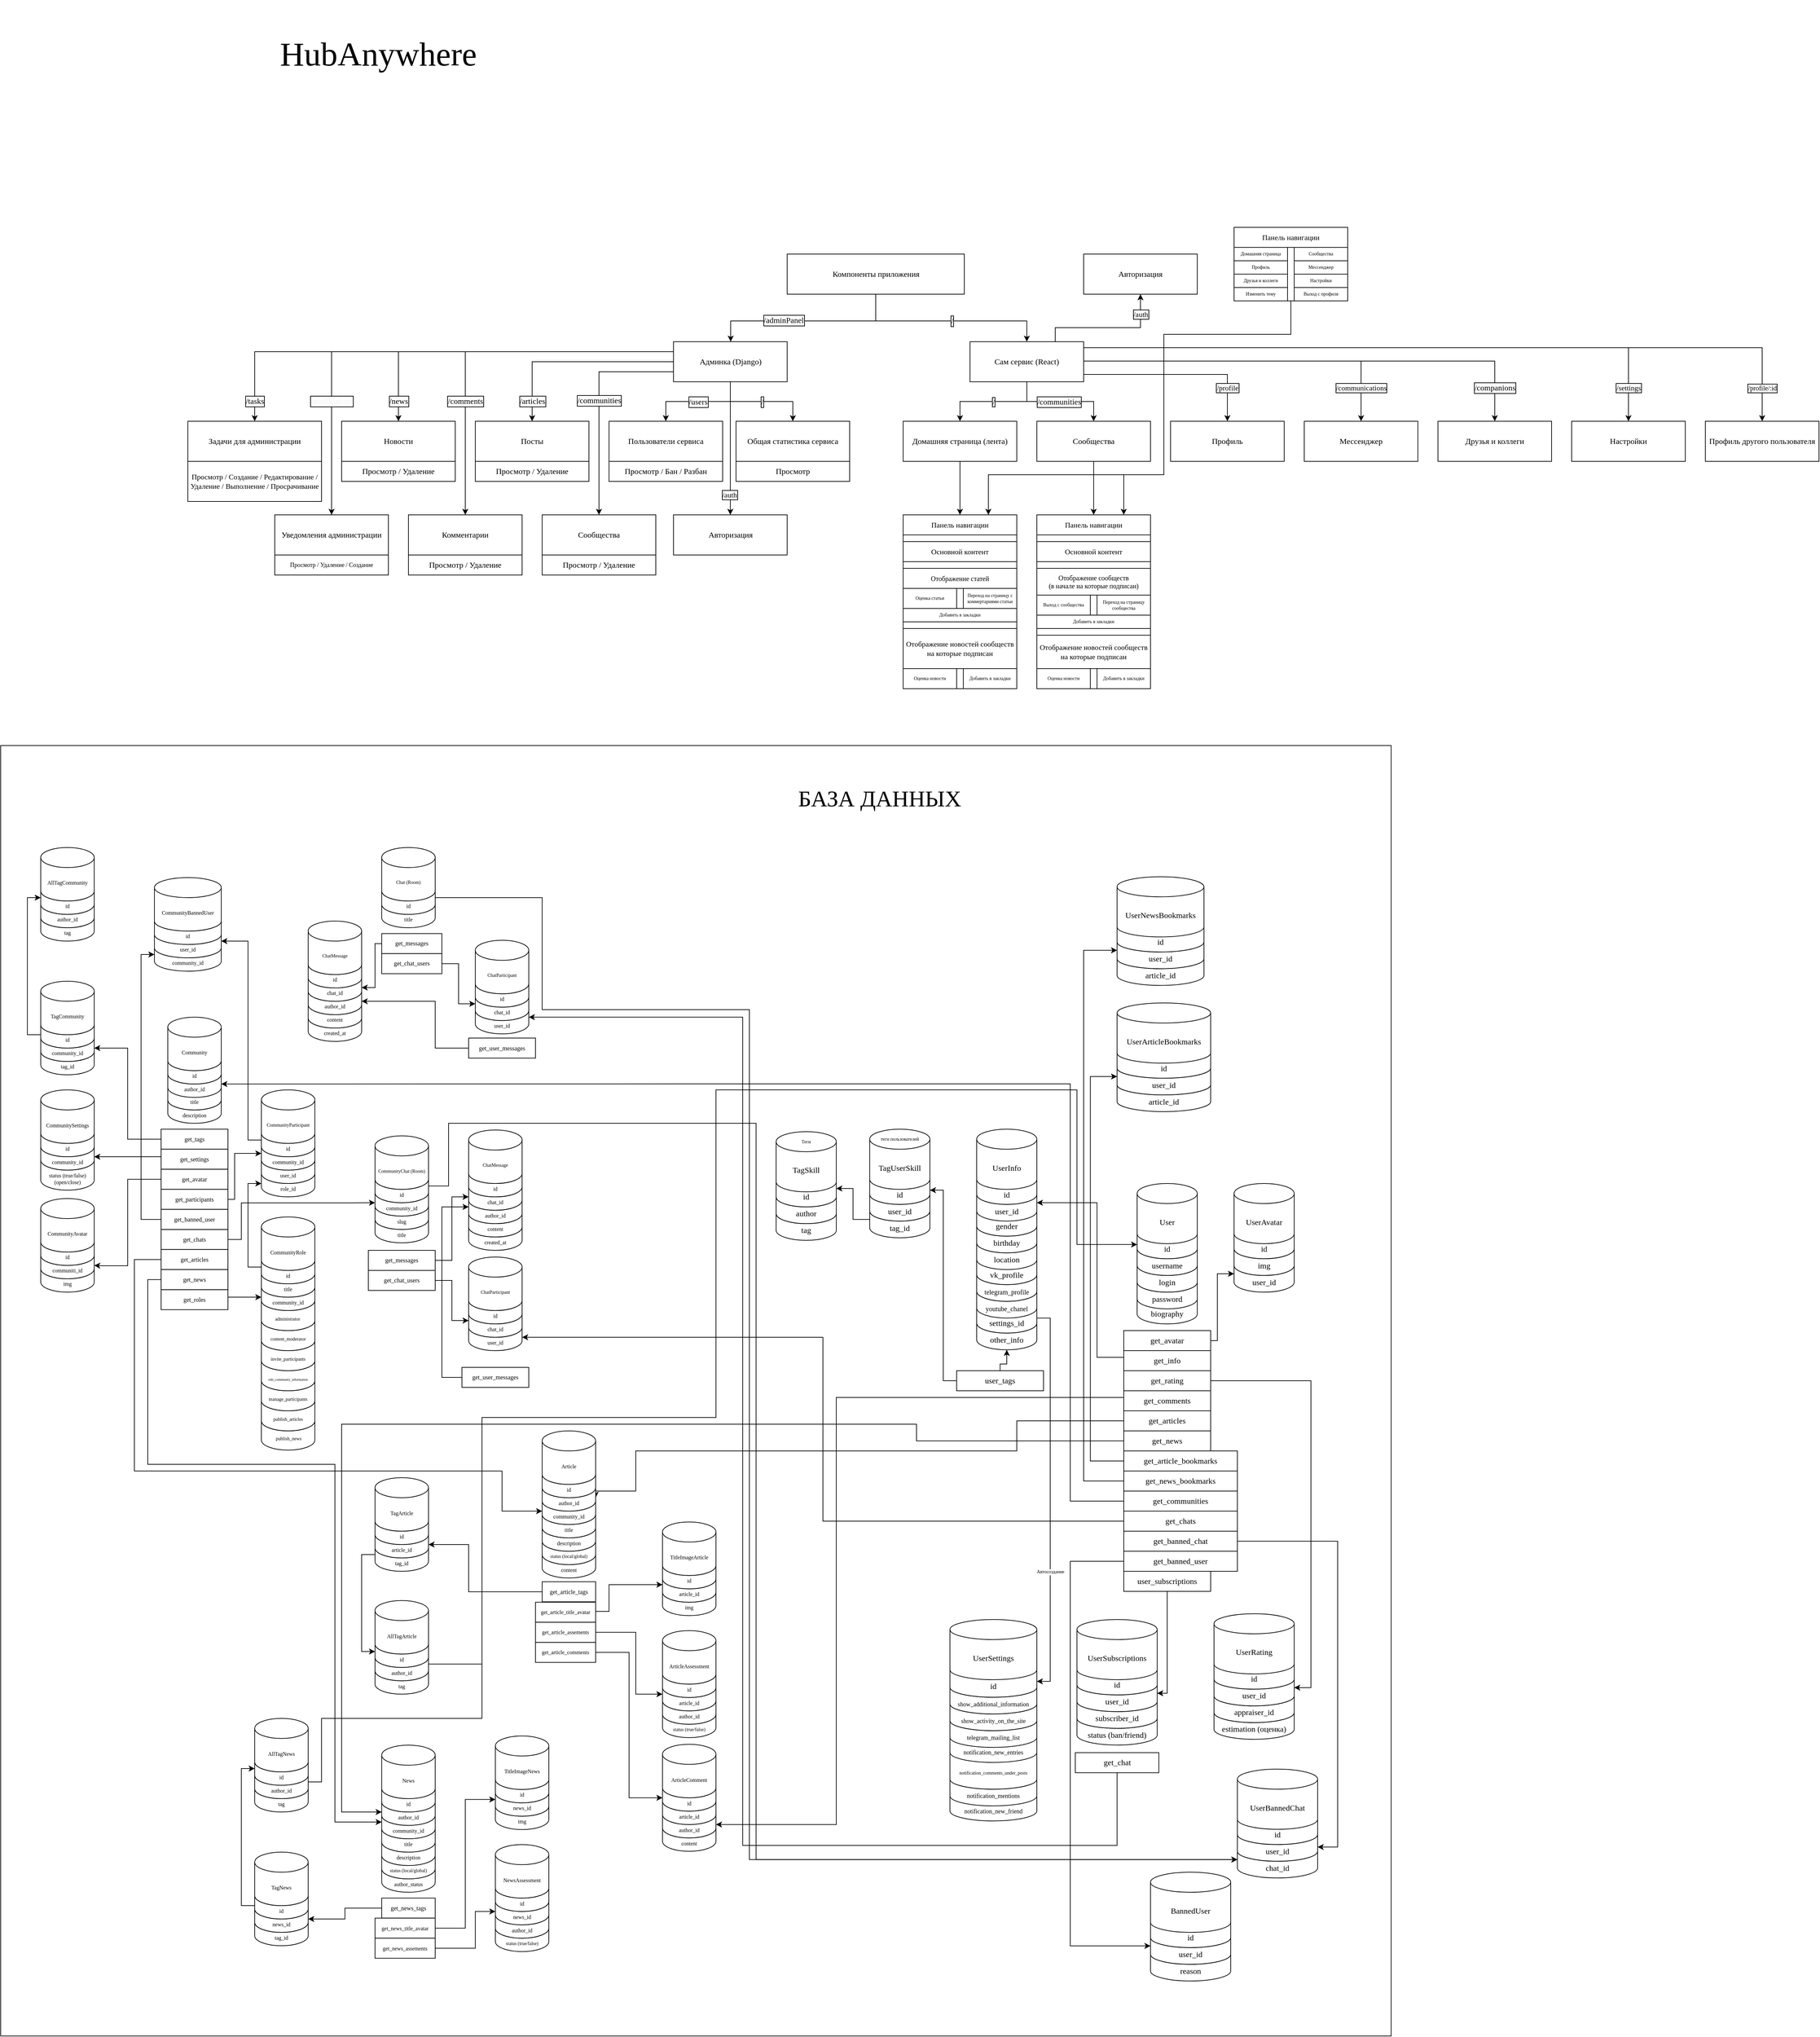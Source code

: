 <mxfile version="20.7.4" type="device"><diagram name="Страница 1" id="JeV3lk8Cx0CcECSY5895"><mxGraphModel dx="5380" dy="2585" grid="1" gridSize="10" guides="1" tooltips="1" connect="1" arrows="1" fold="1" page="1" pageScale="1" pageWidth="827" pageHeight="1169" math="0" shadow="0"><root><mxCell id="0"/><mxCell id="1" parent="0"/><mxCell id="ZRMMZ5zG-Mty8nf7U9qH-386" value="" style="rounded=0;whiteSpace=wrap;html=1;labelBorderColor=default;fontFamily=Comic Sans MS;fontSize=11;" vertex="1" parent="1"><mxGeometry x="-3450" y="-910" width="170" height="260" as="geometry"/></mxCell><mxCell id="ZRMMZ5zG-Mty8nf7U9qH-289" value="" style="rounded=0;whiteSpace=wrap;html=1;fontFamily=Comic Sans MS;fontSize=7;" vertex="1" parent="1"><mxGeometry x="-4800" y="-565" width="2080" height="1930" as="geometry"/></mxCell><mxCell id="ZRMMZ5zG-Mty8nf7U9qH-209" value="created_at" style="shape=cylinder3;whiteSpace=wrap;html=1;boundedLbl=1;backgroundOutline=1;size=15;fontFamily=Comic Sans MS;fontSize=8;" vertex="1" parent="1"><mxGeometry x="-4100" y="140" width="80" height="50" as="geometry"/></mxCell><mxCell id="ZRMMZ5zG-Mty8nf7U9qH-198" value="&amp;nbsp;publish_news" style="shape=cylinder3;whiteSpace=wrap;html=1;boundedLbl=1;backgroundOutline=1;size=15;fontFamily=Comic Sans MS;fontSize=7;" vertex="1" parent="1"><mxGeometry x="-4410" y="430" width="80" height="58.75" as="geometry"/></mxCell><mxCell id="ZRMMZ5zG-Mty8nf7U9qH-199" value="publish_articles" style="shape=cylinder3;whiteSpace=wrap;html=1;boundedLbl=1;backgroundOutline=1;size=15;fontFamily=Comic Sans MS;fontSize=7;" vertex="1" parent="1"><mxGeometry x="-4410" y="400" width="80" height="60" as="geometry"/></mxCell><mxCell id="ZRMMZ5zG-Mty8nf7U9qH-200" value="manage_participants" style="shape=cylinder3;whiteSpace=wrap;html=1;boundedLbl=1;backgroundOutline=1;size=15;fontFamily=Comic Sans MS;fontSize=7;" vertex="1" parent="1"><mxGeometry x="-4410" y="370" width="80" height="60" as="geometry"/></mxCell><mxCell id="ZRMMZ5zG-Mty8nf7U9qH-138" value="author_status" style="shape=cylinder3;whiteSpace=wrap;html=1;boundedLbl=1;backgroundOutline=1;size=15;fontFamily=Comic Sans MS;fontSize=8;" vertex="1" parent="1"><mxGeometry x="-4230" y="1100" width="80" height="50" as="geometry"/></mxCell><mxCell id="ZRMMZ5zG-Mty8nf7U9qH-91" value="content" style="shape=cylinder3;whiteSpace=wrap;html=1;boundedLbl=1;backgroundOutline=1;size=15;fontFamily=Comic Sans MS;fontSize=8;" vertex="1" parent="1"><mxGeometry x="-3990" y="630" width="80" height="50" as="geometry"/></mxCell><mxCell id="ZRMMZ5zG-Mty8nf7U9qH-84" value="other_info" style="shape=cylinder3;whiteSpace=wrap;html=1;boundedLbl=1;backgroundOutline=1;size=15;fontFamily=Comic Sans MS;" vertex="1" parent="1"><mxGeometry x="-3340" y="283.75" width="90" height="55" as="geometry"/></mxCell><mxCell id="ZRMMZ5zG-Mty8nf7U9qH-60" value="settings_id" style="shape=cylinder3;whiteSpace=wrap;html=1;boundedLbl=1;backgroundOutline=1;size=15;fontFamily=Comic Sans MS;" vertex="1" parent="1"><mxGeometry x="-3340" y="258.75" width="90" height="55" as="geometry"/></mxCell><mxCell id="ZRMMZ5zG-Mty8nf7U9qH-81" value="&lt;span style=&quot;font-size: 10px;&quot;&gt;youtube_chanel&lt;/span&gt;" style="shape=cylinder3;whiteSpace=wrap;html=1;boundedLbl=1;backgroundOutline=1;size=15;fontFamily=Comic Sans MS;" vertex="1" parent="1"><mxGeometry x="-3340" y="236.25" width="90" height="55" as="geometry"/></mxCell><mxCell id="ZRMMZ5zG-Mty8nf7U9qH-13" value="&lt;span style=&quot;font-size: 10px;&quot;&gt;telegram_profile&lt;/span&gt;" style="shape=cylinder3;whiteSpace=wrap;html=1;boundedLbl=1;backgroundOutline=1;size=15;fontFamily=Comic Sans MS;" vertex="1" parent="1"><mxGeometry x="-3340" y="211.25" width="90" height="55" as="geometry"/></mxCell><mxCell id="ZRMMZ5zG-Mty8nf7U9qH-14" value="vk_profile" style="shape=cylinder3;whiteSpace=wrap;html=1;boundedLbl=1;backgroundOutline=1;size=15;fontFamily=Comic Sans MS;" vertex="1" parent="1"><mxGeometry x="-3340" y="186.25" width="90" height="55" as="geometry"/></mxCell><mxCell id="ZRMMZ5zG-Mty8nf7U9qH-15" value="location" style="shape=cylinder3;whiteSpace=wrap;html=1;boundedLbl=1;backgroundOutline=1;size=15;fontFamily=Comic Sans MS;" vertex="1" parent="1"><mxGeometry x="-3340" y="163.75" width="90" height="55" as="geometry"/></mxCell><mxCell id="ZRMMZ5zG-Mty8nf7U9qH-16" value="birthday" style="shape=cylinder3;whiteSpace=wrap;html=1;boundedLbl=1;backgroundOutline=1;size=15;fontFamily=Comic Sans MS;" vertex="1" parent="1"><mxGeometry x="-3340" y="138.75" width="90" height="55" as="geometry"/></mxCell><mxCell id="ZRMMZ5zG-Mty8nf7U9qH-17" value="gender" style="shape=cylinder3;whiteSpace=wrap;html=1;boundedLbl=1;backgroundOutline=1;size=15;fontFamily=Comic Sans MS;" vertex="1" parent="1"><mxGeometry x="-3340" y="113.75" width="90" height="55" as="geometry"/></mxCell><mxCell id="ZRMMZ5zG-Mty8nf7U9qH-85" value="user_id" style="shape=cylinder3;whiteSpace=wrap;html=1;boundedLbl=1;backgroundOutline=1;size=15;fontFamily=Comic Sans MS;" vertex="1" parent="1"><mxGeometry x="-3340" y="91.25" width="90" height="55" as="geometry"/></mxCell><mxCell id="ZRMMZ5zG-Mty8nf7U9qH-61" style="edgeStyle=orthogonalEdgeStyle;rounded=0;orthogonalLoop=1;jettySize=auto;html=1;fontSize=7;entryX=1;entryY=0.5;entryDx=0;entryDy=0;entryPerimeter=0;fontFamily=Comic Sans MS;" edge="1" parent="1"><mxGeometry x="-0.196" y="40" relative="1" as="geometry"><mxPoint x="-3250" y="291.254" as="sourcePoint"/><mxPoint x="-3250" y="834.57" as="targetPoint"/><Array as="points"><mxPoint x="-3230" y="291"/><mxPoint x="-3230" y="835"/></Array><mxPoint as="offset"/></mxGeometry></mxCell><mxCell id="ZRMMZ5zG-Mty8nf7U9qH-87" value="Автосоздание" style="edgeLabel;html=1;align=center;verticalAlign=middle;resizable=0;points=[];fontSize=7;fontFamily=Comic Sans MS;" vertex="1" connectable="0" parent="ZRMMZ5zG-Mty8nf7U9qH-61"><mxGeometry x="-0.511" y="-1" relative="1" as="geometry"><mxPoint x="1" y="257" as="offset"/></mxGeometry></mxCell><mxCell id="ZRMMZ5zG-Mty8nf7U9qH-58" value="notification_new_friend" style="shape=cylinder3;whiteSpace=wrap;html=1;boundedLbl=1;backgroundOutline=1;size=15;fontSize=9;fontFamily=Comic Sans MS;" vertex="1" parent="1"><mxGeometry x="-3380" y="988.37" width="130" height="55" as="geometry"/></mxCell><mxCell id="ZRMMZ5zG-Mty8nf7U9qH-59" value="notification_mentions" style="shape=cylinder3;whiteSpace=wrap;html=1;boundedLbl=1;backgroundOutline=1;size=15;fontSize=9;fontFamily=Comic Sans MS;" vertex="1" parent="1"><mxGeometry x="-3380" y="965.87" width="130" height="55" as="geometry"/></mxCell><mxCell id="ZRMMZ5zG-Mty8nf7U9qH-7" value="biography" style="shape=cylinder3;whiteSpace=wrap;html=1;boundedLbl=1;backgroundOutline=1;size=15;fontFamily=Comic Sans MS;" vertex="1" parent="1"><mxGeometry x="-3100" y="245" width="90" height="55" as="geometry"/></mxCell><mxCell id="ZRMMZ5zG-Mty8nf7U9qH-5" value="password" style="shape=cylinder3;whiteSpace=wrap;html=1;boundedLbl=1;backgroundOutline=1;size=15;fontFamily=Comic Sans MS;" vertex="1" parent="1"><mxGeometry x="-3100" y="222.5" width="90" height="55" as="geometry"/></mxCell><mxCell id="ZRMMZ5zG-Mty8nf7U9qH-4" value="login" style="shape=cylinder3;whiteSpace=wrap;html=1;boundedLbl=1;backgroundOutline=1;size=15;fontFamily=Comic Sans MS;" vertex="1" parent="1"><mxGeometry x="-3100" y="197.5" width="90" height="55" as="geometry"/></mxCell><mxCell id="ZRMMZ5zG-Mty8nf7U9qH-3" value="username" style="shape=cylinder3;whiteSpace=wrap;html=1;boundedLbl=1;backgroundOutline=1;size=15;fontFamily=Comic Sans MS;" vertex="1" parent="1"><mxGeometry x="-3100" y="172.5" width="90" height="55" as="geometry"/></mxCell><mxCell id="ZRMMZ5zG-Mty8nf7U9qH-2" value="id" style="shape=cylinder3;whiteSpace=wrap;html=1;boundedLbl=1;backgroundOutline=1;size=15;fontFamily=Comic Sans MS;" vertex="1" parent="1"><mxGeometry x="-3100" y="147.5" width="90" height="55" as="geometry"/></mxCell><mxCell id="etrCRMP3qSwTWrHFHhXZ-84" value="title" style="shape=cylinder3;whiteSpace=wrap;html=1;boundedLbl=1;backgroundOutline=1;size=15;fontFamily=Comic Sans MS;fontSize=8;" parent="1" vertex="1"><mxGeometry x="-4240" y="128.75" width="80" height="50" as="geometry"/></mxCell><mxCell id="etrCRMP3qSwTWrHFHhXZ-122" value="slug" style="shape=cylinder3;whiteSpace=wrap;html=1;boundedLbl=1;backgroundOutline=1;size=15;fontFamily=Comic Sans MS;fontSize=8;" parent="1" vertex="1"><mxGeometry x="-4240" y="108.75" width="80" height="50" as="geometry"/></mxCell><mxCell id="etrCRMP3qSwTWrHFHhXZ-77" value="edit_community_information" style="shape=cylinder3;whiteSpace=wrap;html=1;boundedLbl=1;backgroundOutline=1;size=15;fontFamily=Comic Sans MS;fontSize=5;" parent="1" vertex="1"><mxGeometry x="-4410" y="340" width="80" height="60" as="geometry"/></mxCell><mxCell id="etrCRMP3qSwTWrHFHhXZ-72" value="invite_participants" style="shape=cylinder3;whiteSpace=wrap;html=1;boundedLbl=1;backgroundOutline=1;size=15;fontFamily=Comic Sans MS;fontSize=7;" parent="1" vertex="1"><mxGeometry x="-4410" y="310" width="80" height="60" as="geometry"/></mxCell><mxCell id="etrCRMP3qSwTWrHFHhXZ-78" value="content_moderator" style="shape=cylinder3;whiteSpace=wrap;html=1;boundedLbl=1;backgroundOutline=1;size=15;fontFamily=Comic Sans MS;fontSize=7;" parent="1" vertex="1"><mxGeometry x="-4410" y="280" width="80" height="60" as="geometry"/></mxCell><mxCell id="etrCRMP3qSwTWrHFHhXZ-79" value="administrator&amp;nbsp;" style="shape=cylinder3;whiteSpace=wrap;html=1;boundedLbl=1;backgroundOutline=1;size=15;fontFamily=Comic Sans MS;fontSize=7;" parent="1" vertex="1"><mxGeometry x="-4410" y="250" width="80" height="60" as="geometry"/></mxCell><mxCell id="etrCRMP3qSwTWrHFHhXZ-121" value="community_id" style="shape=cylinder3;whiteSpace=wrap;html=1;boundedLbl=1;backgroundOutline=1;size=15;fontFamily=Comic Sans MS;fontSize=8;" parent="1" vertex="1"><mxGeometry x="-4410" y="230" width="80" height="50" as="geometry"/></mxCell><mxCell id="etrCRMP3qSwTWrHFHhXZ-82" value="status (local/global)" style="shape=cylinder3;whiteSpace=wrap;html=1;boundedLbl=1;backgroundOutline=1;size=15;fontFamily=Comic Sans MS;fontSize=7;fillStyle=solid;" parent="1" vertex="1"><mxGeometry x="-3990" y="610" width="80" height="50" as="geometry"/></mxCell><mxCell id="etrCRMP3qSwTWrHFHhXZ-35" value="description" style="shape=cylinder3;whiteSpace=wrap;html=1;boundedLbl=1;backgroundOutline=1;size=15;fontFamily=Comic Sans MS;fontSize=8;" parent="1" vertex="1"><mxGeometry x="-3990" y="590" width="80" height="50" as="geometry"/></mxCell><mxCell id="etrCRMP3qSwTWrHFHhXZ-36" value="title" style="shape=cylinder3;whiteSpace=wrap;html=1;boundedLbl=1;backgroundOutline=1;size=15;fontFamily=Comic Sans MS;fontSize=8;" parent="1" vertex="1"><mxGeometry x="-3990" y="570" width="80" height="50" as="geometry"/></mxCell><mxCell id="etrCRMP3qSwTWrHFHhXZ-107" value="community_id" style="shape=cylinder3;whiteSpace=wrap;html=1;boundedLbl=1;backgroundOutline=1;size=15;fontFamily=Comic Sans MS;fontSize=8;" parent="1" vertex="1"><mxGeometry x="-3990" y="550" width="80" height="50" as="geometry"/></mxCell><mxCell id="etrCRMP3qSwTWrHFHhXZ-71" value="description" style="shape=cylinder3;whiteSpace=wrap;html=1;boundedLbl=1;backgroundOutline=1;size=15;fontFamily=Comic Sans MS;fontSize=8;" parent="1" vertex="1"><mxGeometry x="-4550" y="-50" width="80" height="50" as="geometry"/></mxCell><mxCell id="etrCRMP3qSwTWrHFHhXZ-66" value="img" style="shape=cylinder3;whiteSpace=wrap;html=1;boundedLbl=1;backgroundOutline=1;size=15;fontFamily=Comic Sans MS;fontSize=8;" parent="1" vertex="1"><mxGeometry x="-4740.05" y="202.5" width="80" height="50" as="geometry"/></mxCell><mxCell id="etrCRMP3qSwTWrHFHhXZ-44" value="content" style="shape=cylinder3;whiteSpace=wrap;html=1;boundedLbl=1;backgroundOutline=1;size=15;fontFamily=Comic Sans MS;fontSize=8;" parent="1" vertex="1"><mxGeometry x="-3810" y="1038.75" width="80" height="50" as="geometry"/></mxCell><mxCell id="etrCRMP3qSwTWrHFHhXZ-48" value="author_id" style="shape=cylinder3;whiteSpace=wrap;html=1;boundedLbl=1;backgroundOutline=1;size=15;fontFamily=Comic Sans MS;fontSize=8;" parent="1" vertex="1"><mxGeometry x="-3810" y="1018.75" width="80" height="50" as="geometry"/></mxCell><mxCell id="etrCRMP3qSwTWrHFHhXZ-40" value="img" style="shape=cylinder3;whiteSpace=wrap;html=1;boundedLbl=1;backgroundOutline=1;size=15;fontFamily=Comic Sans MS;fontSize=8;" parent="1" vertex="1"><mxGeometry x="-3810" y="686.25" width="80" height="50" as="geometry"/></mxCell><mxCell id="etrCRMP3qSwTWrHFHhXZ-41" value="article_id" style="shape=cylinder3;whiteSpace=wrap;html=1;boundedLbl=1;backgroundOutline=1;size=15;fontFamily=Comic Sans MS;fontSize=8;" parent="1" vertex="1"><mxGeometry x="-3810" y="666.25" width="80" height="50" as="geometry"/></mxCell><mxCell id="etrCRMP3qSwTWrHFHhXZ-42" value="id" style="shape=cylinder3;whiteSpace=wrap;html=1;boundedLbl=1;backgroundOutline=1;size=15;fontFamily=Comic Sans MS;fontSize=8;" parent="1" vertex="1"><mxGeometry x="-3810" y="646.25" width="80" height="50" as="geometry"/></mxCell><mxCell id="etrCRMP3qSwTWrHFHhXZ-43" value="&lt;div style=&quot;text-align: left;&quot;&gt;&lt;span style=&quot;background-color: initial;&quot;&gt;TitleImageArticle&lt;/span&gt;&lt;/div&gt;" style="shape=cylinder3;whiteSpace=wrap;html=1;boundedLbl=1;backgroundOutline=1;size=15;fontFamily=Comic Sans MS;fontSize=8;" parent="1" vertex="1"><mxGeometry x="-3810" y="596.25" width="80" height="80" as="geometry"/></mxCell><mxCell id="etrCRMP3qSwTWrHFHhXZ-45" value="article_id" style="shape=cylinder3;whiteSpace=wrap;html=1;boundedLbl=1;backgroundOutline=1;size=15;fontFamily=Comic Sans MS;fontSize=8;" parent="1" vertex="1"><mxGeometry x="-3810" y="998.75" width="80" height="50" as="geometry"/></mxCell><mxCell id="etrCRMP3qSwTWrHFHhXZ-46" value="id" style="shape=cylinder3;whiteSpace=wrap;html=1;boundedLbl=1;backgroundOutline=1;size=15;fontFamily=Comic Sans MS;fontSize=8;" parent="1" vertex="1"><mxGeometry x="-3810" y="978.75" width="80" height="50" as="geometry"/></mxCell><mxCell id="etrCRMP3qSwTWrHFHhXZ-47" value="&lt;div style=&quot;text-align: left;&quot;&gt;&lt;span style=&quot;background-color: initial;&quot;&gt;ArticleComment&lt;/span&gt;&lt;/div&gt;" style="shape=cylinder3;whiteSpace=wrap;html=1;boundedLbl=1;backgroundOutline=1;size=15;fontFamily=Comic Sans MS;fontSize=8;" parent="1" vertex="1"><mxGeometry x="-3810" y="928.75" width="80" height="80" as="geometry"/></mxCell><mxCell id="etrCRMP3qSwTWrHFHhXZ-49" value="status (true/false)" style="shape=cylinder3;whiteSpace=wrap;html=1;boundedLbl=1;backgroundOutline=1;size=15;fontFamily=Comic Sans MS;fontSize=7;" parent="1" vertex="1"><mxGeometry x="-3810" y="868.75" width="80" height="50" as="geometry"/></mxCell><mxCell id="etrCRMP3qSwTWrHFHhXZ-50" value="author_id" style="shape=cylinder3;whiteSpace=wrap;html=1;boundedLbl=1;backgroundOutline=1;size=15;fontFamily=Comic Sans MS;fontSize=8;" parent="1" vertex="1"><mxGeometry x="-3810" y="848.75" width="80" height="50" as="geometry"/></mxCell><mxCell id="etrCRMP3qSwTWrHFHhXZ-51" value="article_id" style="shape=cylinder3;whiteSpace=wrap;html=1;boundedLbl=1;backgroundOutline=1;size=15;fontFamily=Comic Sans MS;fontSize=8;" parent="1" vertex="1"><mxGeometry x="-3810" y="828.75" width="80" height="50" as="geometry"/></mxCell><mxCell id="etrCRMP3qSwTWrHFHhXZ-52" value="id" style="shape=cylinder3;whiteSpace=wrap;html=1;boundedLbl=1;backgroundOutline=1;size=15;fontFamily=Comic Sans MS;fontSize=8;" parent="1" vertex="1"><mxGeometry x="-3810" y="808.75" width="80" height="50" as="geometry"/></mxCell><mxCell id="etrCRMP3qSwTWrHFHhXZ-53" value="&lt;div style=&quot;text-align: left;&quot;&gt;&lt;span style=&quot;background-color: initial;&quot;&gt;Article&lt;/span&gt;&lt;span style=&quot;background-color: initial;&quot;&gt;Assessment&lt;/span&gt;&lt;/div&gt;" style="shape=cylinder3;whiteSpace=wrap;html=1;boundedLbl=1;backgroundOutline=1;size=15;fontFamily=Comic Sans MS;fontSize=8;" parent="1" vertex="1"><mxGeometry x="-3810" y="758.75" width="80" height="80" as="geometry"/></mxCell><mxCell id="etrCRMP3qSwTWrHFHhXZ-57" value="title" style="shape=cylinder3;whiteSpace=wrap;html=1;boundedLbl=1;backgroundOutline=1;size=15;fontFamily=Comic Sans MS;fontSize=8;" parent="1" vertex="1"><mxGeometry x="-4550" y="-70" width="80" height="50" as="geometry"/></mxCell><mxCell id="etrCRMP3qSwTWrHFHhXZ-60" value="communiti_id" style="shape=cylinder3;whiteSpace=wrap;html=1;boundedLbl=1;backgroundOutline=1;size=15;fontFamily=Comic Sans MS;fontSize=8;" parent="1" vertex="1"><mxGeometry x="-4740.05" y="182.5" width="80" height="50" as="geometry"/></mxCell><mxCell id="etrCRMP3qSwTWrHFHhXZ-61" value="id" style="shape=cylinder3;whiteSpace=wrap;html=1;boundedLbl=1;backgroundOutline=1;size=15;fontFamily=Comic Sans MS;fontSize=8;" parent="1" vertex="1"><mxGeometry x="-4740.05" y="162.5" width="80" height="50" as="geometry"/></mxCell><mxCell id="etrCRMP3qSwTWrHFHhXZ-62" value="&lt;div style=&quot;text-align: left;&quot;&gt;CommunityAvatar&lt;br&gt;&lt;/div&gt;" style="shape=cylinder3;whiteSpace=wrap;html=1;boundedLbl=1;backgroundOutline=1;size=15;fontFamily=Comic Sans MS;fontSize=8;" parent="1" vertex="1"><mxGeometry x="-4740.05" y="112.5" width="80" height="80" as="geometry"/></mxCell><mxCell id="etrCRMP3qSwTWrHFHhXZ-63" value="title" style="shape=cylinder3;whiteSpace=wrap;html=1;boundedLbl=1;backgroundOutline=1;size=15;fontFamily=Comic Sans MS;fontSize=8;" parent="1" vertex="1"><mxGeometry x="-4410" y="210" width="80" height="50" as="geometry"/></mxCell><mxCell id="ZRMMZ5zG-Mty8nf7U9qH-193" style="edgeStyle=orthogonalEdgeStyle;rounded=0;orthogonalLoop=1;jettySize=auto;html=1;entryX=0;entryY=0;entryDx=0;entryDy=30;entryPerimeter=0;fontFamily=Comic Sans MS;fontSize=12;endArrow=classic;endFill=1;" edge="1" parent="1" source="etrCRMP3qSwTWrHFHhXZ-64" target="etrCRMP3qSwTWrHFHhXZ-80"><mxGeometry relative="1" as="geometry"><Array as="points"><mxPoint x="-4430" y="215"/><mxPoint x="-4430" y="90"/></Array></mxGeometry></mxCell><mxCell id="etrCRMP3qSwTWrHFHhXZ-64" value="id" style="shape=cylinder3;whiteSpace=wrap;html=1;boundedLbl=1;backgroundOutline=1;size=15;fontFamily=Comic Sans MS;fontSize=8;" parent="1" vertex="1"><mxGeometry x="-4410" y="190" width="80" height="50" as="geometry"/></mxCell><mxCell id="etrCRMP3qSwTWrHFHhXZ-65" value="&lt;span style=&quot;text-align: left;&quot;&gt;Community&lt;/span&gt;&lt;span style=&quot;text-align: left; background-color: initial;&quot;&gt;Role&lt;/span&gt;&lt;span style=&quot;text-align: left;&quot;&gt;&lt;br&gt;&lt;/span&gt;" style="shape=cylinder3;whiteSpace=wrap;html=1;boundedLbl=1;backgroundOutline=1;size=15;fontFamily=Comic Sans MS;fontSize=8;" parent="1" vertex="1"><mxGeometry x="-4410" y="140" width="80" height="80" as="geometry"/></mxCell><mxCell id="etrCRMP3qSwTWrHFHhXZ-80" value="role_id" style="shape=cylinder3;whiteSpace=wrap;html=1;boundedLbl=1;backgroundOutline=1;size=15;fontFamily=Comic Sans MS;fontSize=8;" parent="1" vertex="1"><mxGeometry x="-4410" y="60" width="80" height="50" as="geometry"/></mxCell><mxCell id="etrCRMP3qSwTWrHFHhXZ-67" value="user_id" style="shape=cylinder3;whiteSpace=wrap;html=1;boundedLbl=1;backgroundOutline=1;size=15;fontFamily=Comic Sans MS;fontSize=8;" parent="1" vertex="1"><mxGeometry x="-4410" y="40" width="80" height="50" as="geometry"/></mxCell><mxCell id="etrCRMP3qSwTWrHFHhXZ-68" value="community_id" style="shape=cylinder3;whiteSpace=wrap;html=1;boundedLbl=1;backgroundOutline=1;size=15;fontFamily=Comic Sans MS;fontSize=8;" parent="1" vertex="1"><mxGeometry x="-4410" y="20" width="80" height="50" as="geometry"/></mxCell><mxCell id="ZRMMZ5zG-Mty8nf7U9qH-280" style="edgeStyle=orthogonalEdgeStyle;rounded=0;orthogonalLoop=1;jettySize=auto;html=1;fontFamily=Comic Sans MS;fontSize=7;endArrow=classic;endFill=1;entryX=1;entryY=0.5;entryDx=0;entryDy=0;entryPerimeter=0;" edge="1" parent="1" source="etrCRMP3qSwTWrHFHhXZ-69" target="ZRMMZ5zG-Mty8nf7U9qH-275"><mxGeometry relative="1" as="geometry"><Array as="points"><mxPoint x="-4430" y="25"/><mxPoint x="-4430" y="-272"/></Array></mxGeometry></mxCell><mxCell id="etrCRMP3qSwTWrHFHhXZ-69" value="id" style="shape=cylinder3;whiteSpace=wrap;html=1;boundedLbl=1;backgroundOutline=1;size=15;fontFamily=Comic Sans MS;fontSize=8;" parent="1" vertex="1"><mxGeometry x="-4410" width="80" height="50" as="geometry"/></mxCell><mxCell id="etrCRMP3qSwTWrHFHhXZ-70" value="&lt;span style=&quot;text-align: left; font-size: 7px;&quot;&gt;Community&lt;/span&gt;&lt;span style=&quot;text-align: left; background-color: initial; font-size: 7px;&quot;&gt;Participant&lt;/span&gt;&lt;span style=&quot;text-align: left; font-size: 7px;&quot;&gt;&lt;br style=&quot;font-size: 7px;&quot;&gt;&lt;/span&gt;" style="shape=cylinder3;whiteSpace=wrap;html=1;boundedLbl=1;backgroundOutline=1;size=15;fontFamily=Comic Sans MS;fontSize=7;" parent="1" vertex="1"><mxGeometry x="-4410" y="-50" width="80" height="80" as="geometry"/></mxCell><mxCell id="etrCRMP3qSwTWrHFHhXZ-85" value="community_id" style="shape=cylinder3;whiteSpace=wrap;html=1;boundedLbl=1;backgroundOutline=1;size=15;fontFamily=Comic Sans MS;fontSize=8;" parent="1" vertex="1"><mxGeometry x="-4240" y="88.75" width="80" height="50" as="geometry"/></mxCell><mxCell id="ZRMMZ5zG-Mty8nf7U9qH-265" style="edgeStyle=orthogonalEdgeStyle;rounded=0;orthogonalLoop=1;jettySize=auto;html=1;exitX=1;exitY=0.5;exitDx=0;exitDy=0;exitPerimeter=0;entryX=0;entryY=0.5;entryDx=0;entryDy=0;entryPerimeter=0;fontFamily=Comic Sans MS;fontSize=7;endArrow=classic;endFill=1;" edge="1" parent="1" source="etrCRMP3qSwTWrHFHhXZ-86" target="ZRMMZ5zG-Mty8nf7U9qH-258"><mxGeometry relative="1" as="geometry"><Array as="points"><mxPoint x="-4130" y="94"/><mxPoint x="-4130"/><mxPoint x="-3670"/><mxPoint x="-3670" y="1101"/></Array></mxGeometry></mxCell><mxCell id="etrCRMP3qSwTWrHFHhXZ-86" value="id" style="shape=cylinder3;whiteSpace=wrap;html=1;boundedLbl=1;backgroundOutline=1;size=15;fontFamily=Comic Sans MS;fontSize=8;" parent="1" vertex="1"><mxGeometry x="-4240" y="68.75" width="80" height="50" as="geometry"/></mxCell><mxCell id="etrCRMP3qSwTWrHFHhXZ-87" value="&lt;span style=&quot;text-align: left; font-size: 7px;&quot;&gt;CommunityChat (Room)&lt;/span&gt;&lt;span style=&quot;text-align: left; font-size: 7px;&quot;&gt;&lt;br style=&quot;font-size: 7px;&quot;&gt;&lt;/span&gt;" style="shape=cylinder3;whiteSpace=wrap;html=1;boundedLbl=1;backgroundOutline=1;size=15;fontFamily=Comic Sans MS;fontSize=7;" parent="1" vertex="1"><mxGeometry x="-4240" y="18.75" width="80" height="80" as="geometry"/></mxCell><mxCell id="etrCRMP3qSwTWrHFHhXZ-88" value="content" style="shape=cylinder3;whiteSpace=wrap;html=1;boundedLbl=1;backgroundOutline=1;size=15;fontFamily=Comic Sans MS;fontSize=8;" parent="1" vertex="1"><mxGeometry x="-4100" y="120" width="80" height="50" as="geometry"/></mxCell><mxCell id="etrCRMP3qSwTWrHFHhXZ-89" value="author_id" style="shape=cylinder3;whiteSpace=wrap;html=1;boundedLbl=1;backgroundOutline=1;size=15;fontFamily=Comic Sans MS;fontSize=8;" parent="1" vertex="1"><mxGeometry x="-4100" y="100" width="80" height="50" as="geometry"/></mxCell><mxCell id="etrCRMP3qSwTWrHFHhXZ-90" value="chat_id" style="shape=cylinder3;whiteSpace=wrap;html=1;boundedLbl=1;backgroundOutline=1;size=15;fontFamily=Comic Sans MS;fontSize=8;" parent="1" vertex="1"><mxGeometry x="-4100" y="80" width="80" height="50" as="geometry"/></mxCell><mxCell id="etrCRMP3qSwTWrHFHhXZ-91" value="id" style="shape=cylinder3;whiteSpace=wrap;html=1;boundedLbl=1;backgroundOutline=1;size=15;fontFamily=Comic Sans MS;fontSize=8;" parent="1" vertex="1"><mxGeometry x="-4100" y="60" width="80" height="50" as="geometry"/></mxCell><mxCell id="etrCRMP3qSwTWrHFHhXZ-92" value="&lt;span style=&quot;text-align: left; font-size: 7px;&quot;&gt;ChatMessage&lt;/span&gt;&lt;span style=&quot;text-align: left; font-size: 7px;&quot;&gt;&lt;br style=&quot;font-size: 7px;&quot;&gt;&lt;/span&gt;" style="shape=cylinder3;whiteSpace=wrap;html=1;boundedLbl=1;backgroundOutline=1;size=15;fontFamily=Comic Sans MS;fontSize=7;" parent="1" vertex="1"><mxGeometry x="-4100" y="10" width="80" height="80" as="geometry"/></mxCell><mxCell id="ZRMMZ5zG-Mty8nf7U9qH-1" value="User" style="shape=cylinder3;whiteSpace=wrap;html=1;boundedLbl=1;backgroundOutline=1;size=15;fontFamily=Comic Sans MS;" vertex="1" parent="1"><mxGeometry x="-3100" y="90" width="90" height="90" as="geometry"/></mxCell><mxCell id="ZRMMZ5zG-Mty8nf7U9qH-12" value="user_id" style="shape=cylinder3;whiteSpace=wrap;html=1;boundedLbl=1;backgroundOutline=1;size=15;fontFamily=Comic Sans MS;" vertex="1" parent="1"><mxGeometry x="-2955" y="197.5" width="90" height="55" as="geometry"/></mxCell><mxCell id="ZRMMZ5zG-Mty8nf7U9qH-9" value="img" style="shape=cylinder3;whiteSpace=wrap;html=1;boundedLbl=1;backgroundOutline=1;size=15;fontFamily=Comic Sans MS;" vertex="1" parent="1"><mxGeometry x="-2955" y="172.5" width="90" height="55" as="geometry"/></mxCell><mxCell id="ZRMMZ5zG-Mty8nf7U9qH-10" value="id" style="shape=cylinder3;whiteSpace=wrap;html=1;boundedLbl=1;backgroundOutline=1;size=15;fontFamily=Comic Sans MS;" vertex="1" parent="1"><mxGeometry x="-2955" y="147.5" width="90" height="55" as="geometry"/></mxCell><mxCell id="ZRMMZ5zG-Mty8nf7U9qH-11" value="UserAvatar" style="shape=cylinder3;whiteSpace=wrap;html=1;boundedLbl=1;backgroundOutline=1;size=15;fontFamily=Comic Sans MS;" vertex="1" parent="1"><mxGeometry x="-2955" y="90" width="90" height="90" as="geometry"/></mxCell><mxCell id="ZRMMZ5zG-Mty8nf7U9qH-18" value="id" style="shape=cylinder3;whiteSpace=wrap;html=1;boundedLbl=1;backgroundOutline=1;size=15;fontFamily=Comic Sans MS;" vertex="1" parent="1"><mxGeometry x="-3340" y="66.25" width="90" height="55" as="geometry"/></mxCell><mxCell id="ZRMMZ5zG-Mty8nf7U9qH-19" value="UserInfo" style="shape=cylinder3;whiteSpace=wrap;html=1;boundedLbl=1;backgroundOutline=1;size=15;fontFamily=Comic Sans MS;" vertex="1" parent="1"><mxGeometry x="-3340" y="8.75" width="90" height="90" as="geometry"/></mxCell><mxCell id="ZRMMZ5zG-Mty8nf7U9qH-38" style="edgeStyle=orthogonalEdgeStyle;rounded=0;orthogonalLoop=1;jettySize=auto;html=1;fontFamily=Comic Sans MS;" edge="1" parent="1" source="ZRMMZ5zG-Mty8nf7U9qH-23" target="ZRMMZ5zG-Mty8nf7U9qH-36"><mxGeometry relative="1" as="geometry"/></mxCell><mxCell id="ZRMMZ5zG-Mty8nf7U9qH-23" value="tag_id" style="shape=cylinder3;whiteSpace=wrap;html=1;boundedLbl=1;backgroundOutline=1;size=15;fontFamily=Comic Sans MS;" vertex="1" parent="1"><mxGeometry x="-3500" y="116.25" width="90" height="55" as="geometry"/></mxCell><mxCell id="ZRMMZ5zG-Mty8nf7U9qH-24" value="user_id" style="shape=cylinder3;whiteSpace=wrap;html=1;boundedLbl=1;backgroundOutline=1;size=15;fontFamily=Comic Sans MS;" vertex="1" parent="1"><mxGeometry x="-3500" y="91.25" width="90" height="55" as="geometry"/></mxCell><mxCell id="ZRMMZ5zG-Mty8nf7U9qH-25" value="id" style="shape=cylinder3;whiteSpace=wrap;html=1;boundedLbl=1;backgroundOutline=1;size=15;fontFamily=Comic Sans MS;" vertex="1" parent="1"><mxGeometry x="-3500" y="66.25" width="90" height="55" as="geometry"/></mxCell><mxCell id="ZRMMZ5zG-Mty8nf7U9qH-26" value="TagUserSkill" style="shape=cylinder3;whiteSpace=wrap;html=1;boundedLbl=1;backgroundOutline=1;size=15;fontFamily=Comic Sans MS;" vertex="1" parent="1"><mxGeometry x="-3500" y="8.75" width="90" height="90" as="geometry"/></mxCell><mxCell id="ZRMMZ5zG-Mty8nf7U9qH-33" style="edgeStyle=orthogonalEdgeStyle;rounded=0;orthogonalLoop=1;jettySize=auto;html=1;entryX=1;entryY=0;entryDx=0;entryDy=33.75;entryPerimeter=0;fontFamily=Comic Sans MS;" edge="1" parent="1" source="ZRMMZ5zG-Mty8nf7U9qH-30" target="ZRMMZ5zG-Mty8nf7U9qH-25"><mxGeometry relative="1" as="geometry"/></mxCell><mxCell id="ZRMMZ5zG-Mty8nf7U9qH-86" style="edgeStyle=orthogonalEdgeStyle;rounded=0;orthogonalLoop=1;jettySize=auto;html=1;fontSize=7;fontFamily=Comic Sans MS;" edge="1" parent="1" source="ZRMMZ5zG-Mty8nf7U9qH-30" target="ZRMMZ5zG-Mty8nf7U9qH-84"><mxGeometry relative="1" as="geometry"><Array as="points"><mxPoint x="-3305" y="360"/><mxPoint x="-3295" y="360"/></Array></mxGeometry></mxCell><mxCell id="ZRMMZ5zG-Mty8nf7U9qH-30" value="user_tags" style="rounded=0;whiteSpace=wrap;html=1;fontFamily=Comic Sans MS;" vertex="1" parent="1"><mxGeometry x="-3370" y="370" width="130" height="30" as="geometry"/></mxCell><mxCell id="ZRMMZ5zG-Mty8nf7U9qH-34" value="tag" style="shape=cylinder3;whiteSpace=wrap;html=1;boundedLbl=1;backgroundOutline=1;size=15;fontFamily=Comic Sans MS;" vertex="1" parent="1"><mxGeometry x="-3640" y="120" width="90" height="55" as="geometry"/></mxCell><mxCell id="ZRMMZ5zG-Mty8nf7U9qH-35" value="author" style="shape=cylinder3;whiteSpace=wrap;html=1;boundedLbl=1;backgroundOutline=1;size=15;fontFamily=Comic Sans MS;" vertex="1" parent="1"><mxGeometry x="-3640" y="95" width="90" height="55" as="geometry"/></mxCell><mxCell id="ZRMMZ5zG-Mty8nf7U9qH-36" value="id" style="shape=cylinder3;whiteSpace=wrap;html=1;boundedLbl=1;backgroundOutline=1;size=15;fontFamily=Comic Sans MS;" vertex="1" parent="1"><mxGeometry x="-3640" y="70" width="90" height="55" as="geometry"/></mxCell><mxCell id="ZRMMZ5zG-Mty8nf7U9qH-37" value="TagSkill" style="shape=cylinder3;whiteSpace=wrap;html=1;boundedLbl=1;backgroundOutline=1;size=15;fontFamily=Comic Sans MS;" vertex="1" parent="1"><mxGeometry x="-3640" y="12.5" width="90" height="90" as="geometry"/></mxCell><mxCell id="ZRMMZ5zG-Mty8nf7U9qH-49" style="edgeStyle=orthogonalEdgeStyle;rounded=0;orthogonalLoop=1;jettySize=auto;html=1;entryX=1;entryY=0.5;entryDx=0;entryDy=0;entryPerimeter=0;fontSize=10;fontFamily=Comic Sans MS;" edge="1" parent="1" source="ZRMMZ5zG-Mty8nf7U9qH-48" target="ZRMMZ5zG-Mty8nf7U9qH-85"><mxGeometry relative="1" as="geometry"><Array as="points"><mxPoint x="-3160" y="350"/><mxPoint x="-3160" y="119"/></Array></mxGeometry></mxCell><mxCell id="ZRMMZ5zG-Mty8nf7U9qH-48" value="get_info" style="rounded=0;whiteSpace=wrap;html=1;fontFamily=Comic Sans MS;" vertex="1" parent="1"><mxGeometry x="-3120" y="340" width="130" height="30" as="geometry"/></mxCell><mxCell id="ZRMMZ5zG-Mty8nf7U9qH-50" value="notification_comments_under_posts" style="shape=cylinder3;whiteSpace=wrap;html=1;boundedLbl=1;backgroundOutline=1;size=15;fontSize=7;fontFamily=Comic Sans MS;" vertex="1" parent="1"><mxGeometry x="-3380" y="923.37" width="130" height="72.5" as="geometry"/></mxCell><mxCell id="ZRMMZ5zG-Mty8nf7U9qH-51" value="&lt;span style=&quot;font-size: 9px;&quot;&gt;notification_&lt;/span&gt;new_entries" style="shape=cylinder3;whiteSpace=wrap;html=1;boundedLbl=1;backgroundOutline=1;size=15;fontSize=9;fontFamily=Comic Sans MS;" vertex="1" parent="1"><mxGeometry x="-3380" y="900.87" width="130" height="55" as="geometry"/></mxCell><mxCell id="ZRMMZ5zG-Mty8nf7U9qH-52" value="telegram_mailing_list" style="shape=cylinder3;whiteSpace=wrap;html=1;boundedLbl=1;backgroundOutline=1;size=15;fontSize=9;fontFamily=Comic Sans MS;" vertex="1" parent="1"><mxGeometry x="-3380" y="878.37" width="130" height="55" as="geometry"/></mxCell><mxCell id="ZRMMZ5zG-Mty8nf7U9qH-53" value="show_activity_on_the_site" style="shape=cylinder3;whiteSpace=wrap;html=1;boundedLbl=1;backgroundOutline=1;size=15;fontSize=9;fontFamily=Comic Sans MS;" vertex="1" parent="1"><mxGeometry x="-3380" y="853.37" width="130" height="55" as="geometry"/></mxCell><mxCell id="ZRMMZ5zG-Mty8nf7U9qH-54" value="show_additional_information" style="shape=cylinder3;whiteSpace=wrap;html=1;boundedLbl=1;backgroundOutline=1;size=15;fontSize=9;fontFamily=Comic Sans MS;" vertex="1" parent="1"><mxGeometry x="-3380" y="828.37" width="130" height="55" as="geometry"/></mxCell><mxCell id="ZRMMZ5zG-Mty8nf7U9qH-55" value="id" style="shape=cylinder3;whiteSpace=wrap;html=1;boundedLbl=1;backgroundOutline=1;size=15;fontFamily=Comic Sans MS;" vertex="1" parent="1"><mxGeometry x="-3380" y="800.87" width="130" height="57.5" as="geometry"/></mxCell><mxCell id="ZRMMZ5zG-Mty8nf7U9qH-56" value="UserSettings" style="shape=cylinder3;whiteSpace=wrap;html=1;boundedLbl=1;backgroundOutline=1;size=15;fontFamily=Comic Sans MS;" vertex="1" parent="1"><mxGeometry x="-3380" y="742.12" width="130" height="90" as="geometry"/></mxCell><mxCell id="ZRMMZ5zG-Mty8nf7U9qH-65" value="status (ban/friend)" style="shape=cylinder3;whiteSpace=wrap;html=1;boundedLbl=1;backgroundOutline=1;size=15;fontFamily=Comic Sans MS;" vertex="1" parent="1"><mxGeometry x="-3190" y="874.87" width="120" height="55" as="geometry"/></mxCell><mxCell id="ZRMMZ5zG-Mty8nf7U9qH-66" value="subscriber_id" style="shape=cylinder3;whiteSpace=wrap;html=1;boundedLbl=1;backgroundOutline=1;size=15;fontFamily=Comic Sans MS;" vertex="1" parent="1"><mxGeometry x="-3190" y="849.87" width="120" height="55" as="geometry"/></mxCell><mxCell id="ZRMMZ5zG-Mty8nf7U9qH-67" value="user_id" style="shape=cylinder3;whiteSpace=wrap;html=1;boundedLbl=1;backgroundOutline=1;size=15;fontFamily=Comic Sans MS;" vertex="1" parent="1"><mxGeometry x="-3190" y="824.87" width="120" height="55" as="geometry"/></mxCell><mxCell id="ZRMMZ5zG-Mty8nf7U9qH-68" value="id" style="shape=cylinder3;whiteSpace=wrap;html=1;boundedLbl=1;backgroundOutline=1;size=15;fontFamily=Comic Sans MS;" vertex="1" parent="1"><mxGeometry x="-3190" y="799.87" width="120" height="55" as="geometry"/></mxCell><mxCell id="ZRMMZ5zG-Mty8nf7U9qH-69" value="UserSubscriptions" style="shape=cylinder3;whiteSpace=wrap;html=1;boundedLbl=1;backgroundOutline=1;size=15;fontFamily=Comic Sans MS;" vertex="1" parent="1"><mxGeometry x="-3190" y="742.12" width="120" height="90" as="geometry"/></mxCell><mxCell id="ZRMMZ5zG-Mty8nf7U9qH-71" style="edgeStyle=orthogonalEdgeStyle;rounded=0;orthogonalLoop=1;jettySize=auto;html=1;fontSize=7;entryX=1;entryY=0.5;entryDx=0;entryDy=0;entryPerimeter=0;fontFamily=Comic Sans MS;" edge="1" parent="1" source="ZRMMZ5zG-Mty8nf7U9qH-70" target="ZRMMZ5zG-Mty8nf7U9qH-67"><mxGeometry relative="1" as="geometry"><Array as="points"><mxPoint x="-3055" y="852"/></Array></mxGeometry></mxCell><mxCell id="ZRMMZ5zG-Mty8nf7U9qH-70" value="user_subscriptions" style="rounded=0;whiteSpace=wrap;html=1;fontFamily=Comic Sans MS;" vertex="1" parent="1"><mxGeometry x="-3120" y="670" width="130" height="30" as="geometry"/></mxCell><mxCell id="ZRMMZ5zG-Mty8nf7U9qH-73" value="estimation (оценка)" style="shape=cylinder3;whiteSpace=wrap;html=1;boundedLbl=1;backgroundOutline=1;size=15;fontFamily=Comic Sans MS;" vertex="1" parent="1"><mxGeometry x="-2985" y="866.24" width="120" height="55" as="geometry"/></mxCell><mxCell id="ZRMMZ5zG-Mty8nf7U9qH-74" value="appraiser_id" style="shape=cylinder3;whiteSpace=wrap;html=1;boundedLbl=1;backgroundOutline=1;size=15;fontFamily=Comic Sans MS;" vertex="1" parent="1"><mxGeometry x="-2985" y="841.24" width="120" height="55" as="geometry"/></mxCell><mxCell id="ZRMMZ5zG-Mty8nf7U9qH-75" value="user_id" style="shape=cylinder3;whiteSpace=wrap;html=1;boundedLbl=1;backgroundOutline=1;size=15;fontFamily=Comic Sans MS;" vertex="1" parent="1"><mxGeometry x="-2985" y="816.24" width="120" height="55" as="geometry"/></mxCell><mxCell id="ZRMMZ5zG-Mty8nf7U9qH-76" value="id" style="shape=cylinder3;whiteSpace=wrap;html=1;boundedLbl=1;backgroundOutline=1;size=15;fontFamily=Comic Sans MS;" vertex="1" parent="1"><mxGeometry x="-2985" y="791.24" width="120" height="55" as="geometry"/></mxCell><mxCell id="ZRMMZ5zG-Mty8nf7U9qH-77" value="UserRating" style="shape=cylinder3;whiteSpace=wrap;html=1;boundedLbl=1;backgroundOutline=1;size=15;fontFamily=Comic Sans MS;" vertex="1" parent="1"><mxGeometry x="-2985" y="733.49" width="120" height="90" as="geometry"/></mxCell><mxCell id="ZRMMZ5zG-Mty8nf7U9qH-80" style="edgeStyle=orthogonalEdgeStyle;rounded=0;orthogonalLoop=1;jettySize=auto;html=1;fontSize=7;entryX=1;entryY=0.5;entryDx=0;entryDy=0;entryPerimeter=0;fontFamily=Comic Sans MS;" edge="1" parent="1" source="ZRMMZ5zG-Mty8nf7U9qH-79" target="ZRMMZ5zG-Mty8nf7U9qH-75"><mxGeometry relative="1" as="geometry"><Array as="points"><mxPoint x="-2840" y="385"/><mxPoint x="-2840" y="844"/><mxPoint x="-2865" y="844"/></Array></mxGeometry></mxCell><mxCell id="ZRMMZ5zG-Mty8nf7U9qH-79" value="get_rating" style="rounded=0;whiteSpace=wrap;html=1;fontFamily=Comic Sans MS;" vertex="1" parent="1"><mxGeometry x="-3120" y="370" width="130" height="30" as="geometry"/></mxCell><mxCell id="ZRMMZ5zG-Mty8nf7U9qH-82" value="теги пользователей" style="text;html=1;strokeColor=none;fillColor=none;align=center;verticalAlign=middle;whiteSpace=wrap;rounded=0;fontSize=7;fontFamily=Comic Sans MS;" vertex="1" parent="1"><mxGeometry x="-3485" y="8.75" width="60" height="30" as="geometry"/></mxCell><mxCell id="ZRMMZ5zG-Mty8nf7U9qH-83" value="Теги" style="text;html=1;strokeColor=none;fillColor=none;align=center;verticalAlign=middle;whiteSpace=wrap;rounded=0;fontSize=7;fontFamily=Comic Sans MS;" vertex="1" parent="1"><mxGeometry x="-3625" y="12.5" width="60" height="30" as="geometry"/></mxCell><mxCell id="ZRMMZ5zG-Mty8nf7U9qH-90" style="edgeStyle=orthogonalEdgeStyle;rounded=0;orthogonalLoop=1;jettySize=auto;html=1;entryX=0;entryY=0.5;entryDx=0;entryDy=0;entryPerimeter=0;fontSize=7;fontFamily=Comic Sans MS;" edge="1" parent="1" source="ZRMMZ5zG-Mty8nf7U9qH-88" target="ZRMMZ5zG-Mty8nf7U9qH-12"><mxGeometry relative="1" as="geometry"><Array as="points"><mxPoint x="-2980" y="325"/><mxPoint x="-2980" y="225"/></Array></mxGeometry></mxCell><mxCell id="ZRMMZ5zG-Mty8nf7U9qH-88" value="get_avatar" style="rounded=0;whiteSpace=wrap;html=1;fontFamily=Comic Sans MS;" vertex="1" parent="1"><mxGeometry x="-3120" y="310" width="130" height="30" as="geometry"/></mxCell><mxCell id="ZRMMZ5zG-Mty8nf7U9qH-102" style="edgeStyle=orthogonalEdgeStyle;rounded=0;orthogonalLoop=1;jettySize=auto;html=1;fontSize=7;fontFamily=Comic Sans MS;" edge="1" parent="1" source="ZRMMZ5zG-Mty8nf7U9qH-93" target="ZRMMZ5zG-Mty8nf7U9qH-100"><mxGeometry relative="1" as="geometry"><Array as="points"><mxPoint x="-4260" y="645"/><mxPoint x="-4260" y="790"/></Array></mxGeometry></mxCell><mxCell id="ZRMMZ5zG-Mty8nf7U9qH-93" value="tag_id" style="shape=cylinder3;whiteSpace=wrap;html=1;boundedLbl=1;backgroundOutline=1;size=15;fontFamily=Comic Sans MS;fontSize=8;" vertex="1" parent="1"><mxGeometry x="-4240" y="620" width="80" height="50" as="geometry"/></mxCell><mxCell id="ZRMMZ5zG-Mty8nf7U9qH-94" value="article_id" style="shape=cylinder3;whiteSpace=wrap;html=1;boundedLbl=1;backgroundOutline=1;size=15;fontFamily=Comic Sans MS;fontSize=8;" vertex="1" parent="1"><mxGeometry x="-4240" y="600" width="80" height="50" as="geometry"/></mxCell><mxCell id="ZRMMZ5zG-Mty8nf7U9qH-95" value="id" style="shape=cylinder3;whiteSpace=wrap;html=1;boundedLbl=1;backgroundOutline=1;size=15;fontFamily=Comic Sans MS;fontSize=8;" vertex="1" parent="1"><mxGeometry x="-4240" y="580" width="80" height="50" as="geometry"/></mxCell><mxCell id="ZRMMZ5zG-Mty8nf7U9qH-96" value="&lt;span style=&quot;text-align: left;&quot;&gt;TagArticle&lt;/span&gt;" style="shape=cylinder3;whiteSpace=wrap;html=1;boundedLbl=1;backgroundOutline=1;size=15;fontFamily=Comic Sans MS;fontSize=8;" vertex="1" parent="1"><mxGeometry x="-4240" y="530" width="80" height="80" as="geometry"/></mxCell><mxCell id="ZRMMZ5zG-Mty8nf7U9qH-98" value="tag" style="shape=cylinder3;whiteSpace=wrap;html=1;boundedLbl=1;backgroundOutline=1;size=15;fontFamily=Comic Sans MS;fontSize=8;" vertex="1" parent="1"><mxGeometry x="-4240" y="803.75" width="80" height="50" as="geometry"/></mxCell><mxCell id="ZRMMZ5zG-Mty8nf7U9qH-129" style="edgeStyle=orthogonalEdgeStyle;rounded=0;orthogonalLoop=1;jettySize=auto;html=1;entryX=0;entryY=0;entryDx=0;entryDy=33.75;entryPerimeter=0;fontSize=12;fontFamily=Comic Sans MS;" edge="1" parent="1" source="ZRMMZ5zG-Mty8nf7U9qH-99" target="ZRMMZ5zG-Mty8nf7U9qH-2"><mxGeometry relative="1" as="geometry"><Array as="points"><mxPoint x="-4080" y="809"/><mxPoint x="-4080" y="440"/><mxPoint x="-3730" y="440"/><mxPoint x="-3730" y="-50"/><mxPoint x="-3190" y="-50"/><mxPoint x="-3190" y="181"/></Array></mxGeometry></mxCell><mxCell id="ZRMMZ5zG-Mty8nf7U9qH-99" value="author_id" style="shape=cylinder3;whiteSpace=wrap;html=1;boundedLbl=1;backgroundOutline=1;size=15;fontFamily=Comic Sans MS;fontSize=8;" vertex="1" parent="1"><mxGeometry x="-4240" y="783.75" width="80" height="50" as="geometry"/></mxCell><mxCell id="ZRMMZ5zG-Mty8nf7U9qH-100" value="id" style="shape=cylinder3;whiteSpace=wrap;html=1;boundedLbl=1;backgroundOutline=1;size=15;fontFamily=Comic Sans MS;fontSize=8;" vertex="1" parent="1"><mxGeometry x="-4240" y="763.75" width="80" height="50" as="geometry"/></mxCell><mxCell id="ZRMMZ5zG-Mty8nf7U9qH-101" value="&lt;span style=&quot;text-align: left;&quot;&gt;AllTagArticle&lt;/span&gt;" style="shape=cylinder3;whiteSpace=wrap;html=1;boundedLbl=1;backgroundOutline=1;size=15;fontFamily=Comic Sans MS;fontSize=8;" vertex="1" parent="1"><mxGeometry x="-4240" y="713.75" width="80" height="80" as="geometry"/></mxCell><mxCell id="ZRMMZ5zG-Mty8nf7U9qH-105" style="edgeStyle=orthogonalEdgeStyle;rounded=0;orthogonalLoop=1;jettySize=auto;html=1;fontSize=9;fontFamily=Comic Sans MS;" edge="1" parent="1" source="ZRMMZ5zG-Mty8nf7U9qH-104" target="ZRMMZ5zG-Mty8nf7U9qH-94"><mxGeometry relative="1" as="geometry"><Array as="points"><mxPoint x="-4100" y="701"/><mxPoint x="-4100" y="630"/></Array></mxGeometry></mxCell><mxCell id="ZRMMZ5zG-Mty8nf7U9qH-104" value="get_article_tags" style="rounded=0;whiteSpace=wrap;html=1;fontSize=9;fontFamily=Comic Sans MS;" vertex="1" parent="1"><mxGeometry x="-3990" y="685.63" width="80" height="30" as="geometry"/></mxCell><mxCell id="ZRMMZ5zG-Mty8nf7U9qH-107" style="edgeStyle=orthogonalEdgeStyle;rounded=0;orthogonalLoop=1;jettySize=auto;html=1;fontSize=9;fontFamily=Comic Sans MS;" edge="1" parent="1" source="ZRMMZ5zG-Mty8nf7U9qH-106" target="etrCRMP3qSwTWrHFHhXZ-41"><mxGeometry relative="1" as="geometry"><Array as="points"><mxPoint x="-3890" y="730"/><mxPoint x="-3890" y="690"/></Array></mxGeometry></mxCell><mxCell id="ZRMMZ5zG-Mty8nf7U9qH-106" value="get_article_title_avatar" style="rounded=0;whiteSpace=wrap;html=1;fontSize=8;fontFamily=Comic Sans MS;" vertex="1" parent="1"><mxGeometry x="-4000" y="716.25" width="90" height="30" as="geometry"/></mxCell><mxCell id="ZRMMZ5zG-Mty8nf7U9qH-113" style="edgeStyle=orthogonalEdgeStyle;rounded=0;orthogonalLoop=1;jettySize=auto;html=1;entryX=0;entryY=0;entryDx=0;entryDy=30;entryPerimeter=0;fontSize=8;fontFamily=Comic Sans MS;" edge="1" parent="1" source="ZRMMZ5zG-Mty8nf7U9qH-108" target="etrCRMP3qSwTWrHFHhXZ-46"><mxGeometry relative="1" as="geometry"/></mxCell><mxCell id="ZRMMZ5zG-Mty8nf7U9qH-108" value="get_article_comments" style="rounded=0;whiteSpace=wrap;html=1;fontSize=8;fontFamily=Comic Sans MS;" vertex="1" parent="1"><mxGeometry x="-4000" y="776.25" width="90" height="30" as="geometry"/></mxCell><mxCell id="ZRMMZ5zG-Mty8nf7U9qH-114" style="edgeStyle=orthogonalEdgeStyle;rounded=0;orthogonalLoop=1;jettySize=auto;html=1;fontSize=8;entryX=0;entryY=0.5;entryDx=0;entryDy=0;entryPerimeter=0;exitX=1;exitY=0.5;exitDx=0;exitDy=0;fontFamily=Comic Sans MS;" edge="1" parent="1" source="ZRMMZ5zG-Mty8nf7U9qH-110" target="etrCRMP3qSwTWrHFHhXZ-51"><mxGeometry x="-0.124" y="40" relative="1" as="geometry"><Array as="points"><mxPoint x="-3850" y="761"/><mxPoint x="-3850" y="854"/></Array><mxPoint as="offset"/></mxGeometry></mxCell><mxCell id="ZRMMZ5zG-Mty8nf7U9qH-110" value="get_article_assements" style="rounded=0;whiteSpace=wrap;html=1;fontSize=8;fontFamily=Comic Sans MS;" vertex="1" parent="1"><mxGeometry x="-4000" y="746.25" width="90" height="30" as="geometry"/></mxCell><mxCell id="ZRMMZ5zG-Mty8nf7U9qH-117" style="edgeStyle=orthogonalEdgeStyle;rounded=0;orthogonalLoop=1;jettySize=auto;html=1;fontSize=8;entryX=1;entryY=0;entryDx=0;entryDy=30;entryPerimeter=0;fontFamily=Comic Sans MS;" edge="1" parent="1" source="ZRMMZ5zG-Mty8nf7U9qH-115" target="etrCRMP3qSwTWrHFHhXZ-48"><mxGeometry relative="1" as="geometry"><mxPoint x="-3600" y="870" as="targetPoint"/><Array as="points"><mxPoint x="-3550" y="410"/><mxPoint x="-3550" y="1049"/></Array></mxGeometry></mxCell><mxCell id="ZRMMZ5zG-Mty8nf7U9qH-115" value="get_comments" style="rounded=0;whiteSpace=wrap;html=1;fontFamily=Comic Sans MS;" vertex="1" parent="1"><mxGeometry x="-3120" y="400" width="130" height="30" as="geometry"/></mxCell><mxCell id="ZRMMZ5zG-Mty8nf7U9qH-118" style="edgeStyle=orthogonalEdgeStyle;rounded=0;orthogonalLoop=1;jettySize=auto;html=1;entryX=1;entryY=0;entryDx=0;entryDy=30;entryPerimeter=0;fontSize=8;fontFamily=Comic Sans MS;" edge="1" parent="1" source="ZRMMZ5zG-Mty8nf7U9qH-116" target="ZRMMZ5zG-Mty8nf7U9qH-119"><mxGeometry relative="1" as="geometry"><Array as="points"><mxPoint x="-3280" y="445"/><mxPoint x="-3280" y="490"/><mxPoint x="-3850" y="490"/><mxPoint x="-3850" y="550"/></Array></mxGeometry></mxCell><mxCell id="ZRMMZ5zG-Mty8nf7U9qH-116" value="get_articles" style="rounded=0;whiteSpace=wrap;html=1;fontFamily=Comic Sans MS;" vertex="1" parent="1"><mxGeometry x="-3120" y="430" width="130" height="30" as="geometry"/></mxCell><mxCell id="ZRMMZ5zG-Mty8nf7U9qH-119" value="author_id" style="shape=cylinder3;whiteSpace=wrap;html=1;boundedLbl=1;backgroundOutline=1;size=15;fontFamily=Comic Sans MS;fontSize=8;" vertex="1" parent="1"><mxGeometry x="-3990" y="530" width="80" height="50" as="geometry"/></mxCell><mxCell id="etrCRMP3qSwTWrHFHhXZ-37" value="id" style="shape=cylinder3;whiteSpace=wrap;html=1;boundedLbl=1;backgroundOutline=1;size=15;fontFamily=Comic Sans MS;fontSize=8;" parent="1" vertex="1"><mxGeometry x="-3990" y="510" width="80" height="50" as="geometry"/></mxCell><mxCell id="etrCRMP3qSwTWrHFHhXZ-38" value="&lt;span style=&quot;text-align: left;&quot;&gt;Article&lt;/span&gt;" style="shape=cylinder3;whiteSpace=wrap;html=1;boundedLbl=1;backgroundOutline=1;size=15;fontFamily=Comic Sans MS;fontSize=8;" parent="1" vertex="1"><mxGeometry x="-3990" y="460" width="80" height="80" as="geometry"/></mxCell><mxCell id="ZRMMZ5zG-Mty8nf7U9qH-123" value="article_id" style="shape=cylinder3;whiteSpace=wrap;html=1;boundedLbl=1;backgroundOutline=1;size=15;fontFamily=Comic Sans MS;" vertex="1" parent="1"><mxGeometry x="-3130" y="-72.5" width="140" height="55" as="geometry"/></mxCell><mxCell id="ZRMMZ5zG-Mty8nf7U9qH-124" value="user_id" style="shape=cylinder3;whiteSpace=wrap;html=1;boundedLbl=1;backgroundOutline=1;size=15;fontFamily=Comic Sans MS;" vertex="1" parent="1"><mxGeometry x="-3130" y="-97.5" width="140" height="55" as="geometry"/></mxCell><mxCell id="ZRMMZ5zG-Mty8nf7U9qH-125" value="id" style="shape=cylinder3;whiteSpace=wrap;html=1;boundedLbl=1;backgroundOutline=1;size=15;fontFamily=Comic Sans MS;" vertex="1" parent="1"><mxGeometry x="-3130" y="-122.5" width="140" height="55" as="geometry"/></mxCell><mxCell id="ZRMMZ5zG-Mty8nf7U9qH-126" value="&lt;span style=&quot;text-align: left;&quot;&gt;&lt;font style=&quot;font-size: 12px;&quot;&gt;UserArticleBookmarks&lt;/font&gt;&lt;/span&gt;" style="shape=cylinder3;whiteSpace=wrap;html=1;boundedLbl=1;backgroundOutline=1;size=15;fontFamily=Comic Sans MS;" vertex="1" parent="1"><mxGeometry x="-3130" y="-180" width="140" height="90" as="geometry"/></mxCell><mxCell id="ZRMMZ5zG-Mty8nf7U9qH-128" style="edgeStyle=orthogonalEdgeStyle;rounded=0;orthogonalLoop=1;jettySize=auto;html=1;fontSize=12;fontFamily=Comic Sans MS;" edge="1" parent="1" source="ZRMMZ5zG-Mty8nf7U9qH-127" target="ZRMMZ5zG-Mty8nf7U9qH-124"><mxGeometry relative="1" as="geometry"><Array as="points"><mxPoint x="-3170" y="505"/><mxPoint x="-3170" y="-70"/></Array></mxGeometry></mxCell><mxCell id="ZRMMZ5zG-Mty8nf7U9qH-127" value="get_article_bookmarks" style="rounded=0;whiteSpace=wrap;html=1;fontFamily=Comic Sans MS;" vertex="1" parent="1"><mxGeometry x="-3120" y="490" width="170" height="30" as="geometry"/></mxCell><mxCell id="ZRMMZ5zG-Mty8nf7U9qH-131" value="status (local/global)" style="shape=cylinder3;whiteSpace=wrap;html=1;boundedLbl=1;backgroundOutline=1;size=15;fontFamily=Comic Sans MS;fontSize=7;fillStyle=solid;" vertex="1" parent="1"><mxGeometry x="-4230" y="1080" width="80" height="50" as="geometry"/></mxCell><mxCell id="ZRMMZ5zG-Mty8nf7U9qH-132" value="description" style="shape=cylinder3;whiteSpace=wrap;html=1;boundedLbl=1;backgroundOutline=1;size=15;fontFamily=Comic Sans MS;fontSize=8;" vertex="1" parent="1"><mxGeometry x="-4230" y="1060" width="80" height="50" as="geometry"/></mxCell><mxCell id="ZRMMZ5zG-Mty8nf7U9qH-133" value="title" style="shape=cylinder3;whiteSpace=wrap;html=1;boundedLbl=1;backgroundOutline=1;size=15;fontFamily=Comic Sans MS;fontSize=8;" vertex="1" parent="1"><mxGeometry x="-4230" y="1040" width="80" height="50" as="geometry"/></mxCell><mxCell id="ZRMMZ5zG-Mty8nf7U9qH-134" value="community_id" style="shape=cylinder3;whiteSpace=wrap;html=1;boundedLbl=1;backgroundOutline=1;size=15;fontFamily=Comic Sans MS;fontSize=8;" vertex="1" parent="1"><mxGeometry x="-4230" y="1020" width="80" height="50" as="geometry"/></mxCell><mxCell id="ZRMMZ5zG-Mty8nf7U9qH-135" value="author_id" style="shape=cylinder3;whiteSpace=wrap;html=1;boundedLbl=1;backgroundOutline=1;size=15;fontFamily=Comic Sans MS;fontSize=8;" vertex="1" parent="1"><mxGeometry x="-4230" y="1000" width="80" height="50" as="geometry"/></mxCell><mxCell id="ZRMMZ5zG-Mty8nf7U9qH-136" value="id" style="shape=cylinder3;whiteSpace=wrap;html=1;boundedLbl=1;backgroundOutline=1;size=15;fontFamily=Comic Sans MS;fontSize=8;" vertex="1" parent="1"><mxGeometry x="-4230" y="980" width="80" height="50" as="geometry"/></mxCell><mxCell id="ZRMMZ5zG-Mty8nf7U9qH-137" value="&lt;span style=&quot;text-align: left;&quot;&gt;News&lt;/span&gt;" style="shape=cylinder3;whiteSpace=wrap;html=1;boundedLbl=1;backgroundOutline=1;size=15;fontFamily=Comic Sans MS;fontSize=8;" vertex="1" parent="1"><mxGeometry x="-4230" y="930" width="80" height="80" as="geometry"/></mxCell><mxCell id="ZRMMZ5zG-Mty8nf7U9qH-139" style="edgeStyle=orthogonalEdgeStyle;rounded=0;orthogonalLoop=1;jettySize=auto;html=1;fontSize=7;exitX=0;exitY=0;exitDx=0;exitDy=30;exitPerimeter=0;fontFamily=Comic Sans MS;" edge="1" parent="1" source="ZRMMZ5zG-Mty8nf7U9qH-142" target="ZRMMZ5zG-Mty8nf7U9qH-146"><mxGeometry relative="1" as="geometry"><Array as="points"><mxPoint x="-4440" y="1170"/><mxPoint x="-4440" y="965"/></Array></mxGeometry></mxCell><mxCell id="ZRMMZ5zG-Mty8nf7U9qH-140" value="tag_id" style="shape=cylinder3;whiteSpace=wrap;html=1;boundedLbl=1;backgroundOutline=1;size=15;fontFamily=Comic Sans MS;fontSize=8;" vertex="1" parent="1"><mxGeometry x="-4420" y="1180" width="80" height="50" as="geometry"/></mxCell><mxCell id="ZRMMZ5zG-Mty8nf7U9qH-141" value="news_id" style="shape=cylinder3;whiteSpace=wrap;html=1;boundedLbl=1;backgroundOutline=1;size=15;fontFamily=Comic Sans MS;fontSize=8;" vertex="1" parent="1"><mxGeometry x="-4420" y="1160" width="80" height="50" as="geometry"/></mxCell><mxCell id="ZRMMZ5zG-Mty8nf7U9qH-142" value="id" style="shape=cylinder3;whiteSpace=wrap;html=1;boundedLbl=1;backgroundOutline=1;size=15;fontFamily=Comic Sans MS;fontSize=8;" vertex="1" parent="1"><mxGeometry x="-4420" y="1140" width="80" height="50" as="geometry"/></mxCell><mxCell id="ZRMMZ5zG-Mty8nf7U9qH-143" value="&lt;span style=&quot;text-align: left;&quot;&gt;TagN&lt;/span&gt;ews" style="shape=cylinder3;whiteSpace=wrap;html=1;boundedLbl=1;backgroundOutline=1;size=15;fontFamily=Comic Sans MS;fontSize=8;" vertex="1" parent="1"><mxGeometry x="-4420" y="1090" width="80" height="80" as="geometry"/></mxCell><mxCell id="ZRMMZ5zG-Mty8nf7U9qH-144" value="tag" style="shape=cylinder3;whiteSpace=wrap;html=1;boundedLbl=1;backgroundOutline=1;size=15;fontFamily=Comic Sans MS;fontSize=8;" vertex="1" parent="1"><mxGeometry x="-4420" y="980" width="80" height="50" as="geometry"/></mxCell><mxCell id="ZRMMZ5zG-Mty8nf7U9qH-163" style="edgeStyle=orthogonalEdgeStyle;rounded=0;orthogonalLoop=1;jettySize=auto;html=1;fontSize=12;endArrow=none;endFill=0;fontFamily=Comic Sans MS;" edge="1" parent="1" source="ZRMMZ5zG-Mty8nf7U9qH-145"><mxGeometry relative="1" as="geometry"><mxPoint x="-4080" y="730" as="targetPoint"/><Array as="points"><mxPoint x="-4320" y="985"/><mxPoint x="-4320" y="890"/><mxPoint x="-4080" y="890"/></Array></mxGeometry></mxCell><mxCell id="ZRMMZ5zG-Mty8nf7U9qH-145" value="author_id" style="shape=cylinder3;whiteSpace=wrap;html=1;boundedLbl=1;backgroundOutline=1;size=15;fontFamily=Comic Sans MS;fontSize=8;" vertex="1" parent="1"><mxGeometry x="-4420" y="960" width="80" height="50" as="geometry"/></mxCell><mxCell id="ZRMMZ5zG-Mty8nf7U9qH-146" value="id" style="shape=cylinder3;whiteSpace=wrap;html=1;boundedLbl=1;backgroundOutline=1;size=15;fontFamily=Comic Sans MS;fontSize=8;" vertex="1" parent="1"><mxGeometry x="-4420" y="940" width="80" height="50" as="geometry"/></mxCell><mxCell id="ZRMMZ5zG-Mty8nf7U9qH-147" value="&lt;span style=&quot;text-align: left;&quot;&gt;AllTagNews&lt;/span&gt;" style="shape=cylinder3;whiteSpace=wrap;html=1;boundedLbl=1;backgroundOutline=1;size=15;fontFamily=Comic Sans MS;fontSize=8;" vertex="1" parent="1"><mxGeometry x="-4420" y="890" width="80" height="80" as="geometry"/></mxCell><mxCell id="ZRMMZ5zG-Mty8nf7U9qH-149" style="edgeStyle=orthogonalEdgeStyle;rounded=0;orthogonalLoop=1;jettySize=auto;html=1;entryX=1;entryY=0;entryDx=0;entryDy=30;entryPerimeter=0;fontSize=12;fontFamily=Comic Sans MS;" edge="1" parent="1" source="ZRMMZ5zG-Mty8nf7U9qH-148" target="ZRMMZ5zG-Mty8nf7U9qH-141"><mxGeometry relative="1" as="geometry"/></mxCell><mxCell id="ZRMMZ5zG-Mty8nf7U9qH-148" value="get_news_tags" style="rounded=0;whiteSpace=wrap;html=1;fontSize=9;fontFamily=Comic Sans MS;" vertex="1" parent="1"><mxGeometry x="-4230" y="1158.75" width="80" height="30" as="geometry"/></mxCell><mxCell id="ZRMMZ5zG-Mty8nf7U9qH-150" value="img" style="shape=cylinder3;whiteSpace=wrap;html=1;boundedLbl=1;backgroundOutline=1;size=15;fontFamily=Comic Sans MS;fontSize=8;" vertex="1" parent="1"><mxGeometry x="-4060" y="1006.25" width="80" height="50" as="geometry"/></mxCell><mxCell id="ZRMMZ5zG-Mty8nf7U9qH-151" value="news_id" style="shape=cylinder3;whiteSpace=wrap;html=1;boundedLbl=1;backgroundOutline=1;size=15;fontFamily=Comic Sans MS;fontSize=8;" vertex="1" parent="1"><mxGeometry x="-4060" y="986.25" width="80" height="50" as="geometry"/></mxCell><mxCell id="ZRMMZ5zG-Mty8nf7U9qH-152" value="id" style="shape=cylinder3;whiteSpace=wrap;html=1;boundedLbl=1;backgroundOutline=1;size=15;fontFamily=Comic Sans MS;fontSize=8;" vertex="1" parent="1"><mxGeometry x="-4060" y="966.25" width="80" height="50" as="geometry"/></mxCell><mxCell id="ZRMMZ5zG-Mty8nf7U9qH-153" value="&lt;div style=&quot;text-align: left;&quot;&gt;&lt;span style=&quot;background-color: initial;&quot;&gt;TitleImageNews&lt;/span&gt;&lt;/div&gt;" style="shape=cylinder3;whiteSpace=wrap;html=1;boundedLbl=1;backgroundOutline=1;size=15;fontFamily=Comic Sans MS;fontSize=8;" vertex="1" parent="1"><mxGeometry x="-4060" y="916.25" width="80" height="80" as="geometry"/></mxCell><mxCell id="ZRMMZ5zG-Mty8nf7U9qH-154" value="status (true/false)" style="shape=cylinder3;whiteSpace=wrap;html=1;boundedLbl=1;backgroundOutline=1;size=15;fontFamily=Comic Sans MS;fontSize=7;" vertex="1" parent="1"><mxGeometry x="-4060" y="1188.75" width="80" height="50" as="geometry"/></mxCell><mxCell id="ZRMMZ5zG-Mty8nf7U9qH-155" value="author_id" style="shape=cylinder3;whiteSpace=wrap;html=1;boundedLbl=1;backgroundOutline=1;size=15;fontFamily=Comic Sans MS;fontSize=8;" vertex="1" parent="1"><mxGeometry x="-4060" y="1168.75" width="80" height="50" as="geometry"/></mxCell><mxCell id="ZRMMZ5zG-Mty8nf7U9qH-156" value="news_id" style="shape=cylinder3;whiteSpace=wrap;html=1;boundedLbl=1;backgroundOutline=1;size=15;fontFamily=Comic Sans MS;fontSize=8;" vertex="1" parent="1"><mxGeometry x="-4060" y="1148.75" width="80" height="50" as="geometry"/></mxCell><mxCell id="ZRMMZ5zG-Mty8nf7U9qH-157" value="id" style="shape=cylinder3;whiteSpace=wrap;html=1;boundedLbl=1;backgroundOutline=1;size=15;fontFamily=Comic Sans MS;fontSize=8;" vertex="1" parent="1"><mxGeometry x="-4060" y="1128.75" width="80" height="50" as="geometry"/></mxCell><mxCell id="ZRMMZ5zG-Mty8nf7U9qH-158" value="&lt;div style=&quot;text-align: left;&quot;&gt;&lt;span style=&quot;background-color: initial;&quot;&gt;News&lt;/span&gt;&lt;span style=&quot;background-color: initial;&quot;&gt;Assessment&lt;/span&gt;&lt;/div&gt;" style="shape=cylinder3;whiteSpace=wrap;html=1;boundedLbl=1;backgroundOutline=1;size=15;fontFamily=Comic Sans MS;fontSize=8;" vertex="1" parent="1"><mxGeometry x="-4060" y="1078.75" width="80" height="80" as="geometry"/></mxCell><mxCell id="ZRMMZ5zG-Mty8nf7U9qH-161" style="edgeStyle=orthogonalEdgeStyle;rounded=0;orthogonalLoop=1;jettySize=auto;html=1;entryX=0;entryY=0.5;entryDx=0;entryDy=0;entryPerimeter=0;fontSize=12;fontFamily=Comic Sans MS;" edge="1" parent="1" source="ZRMMZ5zG-Mty8nf7U9qH-159" target="ZRMMZ5zG-Mty8nf7U9qH-151"><mxGeometry relative="1" as="geometry"/></mxCell><mxCell id="ZRMMZ5zG-Mty8nf7U9qH-159" value="get_news_title_avatar" style="rounded=0;whiteSpace=wrap;html=1;fontSize=8;fontFamily=Comic Sans MS;" vertex="1" parent="1"><mxGeometry x="-4240" y="1188.75" width="90" height="30" as="geometry"/></mxCell><mxCell id="ZRMMZ5zG-Mty8nf7U9qH-162" style="edgeStyle=orthogonalEdgeStyle;rounded=0;orthogonalLoop=1;jettySize=auto;html=1;entryX=0;entryY=0;entryDx=0;entryDy=30;entryPerimeter=0;fontSize=12;fontFamily=Comic Sans MS;exitX=1;exitY=0.5;exitDx=0;exitDy=0;" edge="1" parent="1" source="ZRMMZ5zG-Mty8nf7U9qH-160" target="ZRMMZ5zG-Mty8nf7U9qH-156"><mxGeometry relative="1" as="geometry"><Array as="points"><mxPoint x="-4090" y="1234"/><mxPoint x="-4090" y="1179"/></Array></mxGeometry></mxCell><mxCell id="ZRMMZ5zG-Mty8nf7U9qH-160" value="get_news_assements" style="rounded=0;whiteSpace=wrap;html=1;fontSize=8;fontFamily=Comic Sans MS;" vertex="1" parent="1"><mxGeometry x="-4240" y="1218.75" width="90" height="30" as="geometry"/></mxCell><mxCell id="ZRMMZ5zG-Mty8nf7U9qH-165" style="edgeStyle=orthogonalEdgeStyle;rounded=0;orthogonalLoop=1;jettySize=auto;html=1;fontSize=12;endArrow=classic;endFill=1;fontFamily=Comic Sans MS;" edge="1" parent="1" source="ZRMMZ5zG-Mty8nf7U9qH-164" target="ZRMMZ5zG-Mty8nf7U9qH-135"><mxGeometry relative="1" as="geometry"><Array as="points"><mxPoint x="-3430" y="475"/><mxPoint x="-3430" y="450"/><mxPoint x="-4290" y="450"/><mxPoint x="-4290" y="1030"/></Array></mxGeometry></mxCell><mxCell id="ZRMMZ5zG-Mty8nf7U9qH-164" value="get_news" style="rounded=0;whiteSpace=wrap;html=1;fontFamily=Comic Sans MS;" vertex="1" parent="1"><mxGeometry x="-3120" y="460" width="130" height="30" as="geometry"/></mxCell><mxCell id="ZRMMZ5zG-Mty8nf7U9qH-166" value="article_id" style="shape=cylinder3;whiteSpace=wrap;html=1;boundedLbl=1;backgroundOutline=1;size=15;fontFamily=Comic Sans MS;" vertex="1" parent="1"><mxGeometry x="-3130" y="-261.25" width="130" height="55" as="geometry"/></mxCell><mxCell id="ZRMMZ5zG-Mty8nf7U9qH-167" value="user_id" style="shape=cylinder3;whiteSpace=wrap;html=1;boundedLbl=1;backgroundOutline=1;size=15;fontFamily=Comic Sans MS;" vertex="1" parent="1"><mxGeometry x="-3130" y="-286.25" width="130" height="55" as="geometry"/></mxCell><mxCell id="ZRMMZ5zG-Mty8nf7U9qH-168" value="id" style="shape=cylinder3;whiteSpace=wrap;html=1;boundedLbl=1;backgroundOutline=1;size=15;fontFamily=Comic Sans MS;" vertex="1" parent="1"><mxGeometry x="-3130" y="-311.25" width="130" height="55" as="geometry"/></mxCell><mxCell id="ZRMMZ5zG-Mty8nf7U9qH-169" value="&lt;span style=&quot;text-align: left;&quot;&gt;&lt;font style=&quot;font-size: 12px;&quot;&gt;UserNewsBookmarks&lt;/font&gt;&lt;/span&gt;" style="shape=cylinder3;whiteSpace=wrap;html=1;boundedLbl=1;backgroundOutline=1;size=15;fontFamily=Comic Sans MS;" vertex="1" parent="1"><mxGeometry x="-3130" y="-368.75" width="130" height="90" as="geometry"/></mxCell><mxCell id="ZRMMZ5zG-Mty8nf7U9qH-171" style="edgeStyle=orthogonalEdgeStyle;rounded=0;orthogonalLoop=1;jettySize=auto;html=1;entryX=0;entryY=0.5;entryDx=0;entryDy=0;entryPerimeter=0;fontSize=12;endArrow=classic;endFill=1;fontFamily=Comic Sans MS;" edge="1" parent="1" source="ZRMMZ5zG-Mty8nf7U9qH-170" target="ZRMMZ5zG-Mty8nf7U9qH-167"><mxGeometry relative="1" as="geometry"><Array as="points"><mxPoint x="-3180" y="535"/><mxPoint x="-3180" y="-259"/></Array></mxGeometry></mxCell><mxCell id="ZRMMZ5zG-Mty8nf7U9qH-170" value="get_news_bookmarks" style="rounded=0;whiteSpace=wrap;html=1;fontFamily=Comic Sans MS;" vertex="1" parent="1"><mxGeometry x="-3120" y="520" width="170" height="30" as="geometry"/></mxCell><mxCell id="ZRMMZ5zG-Mty8nf7U9qH-172" value="status (true/false)&lt;br&gt;(open/close)" style="shape=cylinder3;whiteSpace=wrap;html=1;boundedLbl=1;backgroundOutline=1;size=15;fontFamily=Comic Sans MS;fontSize=8;" vertex="1" parent="1"><mxGeometry x="-4740.05" y="40" width="80" height="60" as="geometry"/></mxCell><mxCell id="ZRMMZ5zG-Mty8nf7U9qH-173" value="&lt;span style=&quot;text-align: left;&quot;&gt;community_id&lt;/span&gt;" style="shape=cylinder3;whiteSpace=wrap;html=1;boundedLbl=1;backgroundOutline=1;size=15;fontFamily=Comic Sans MS;fontSize=8;" vertex="1" parent="1"><mxGeometry x="-4740.05" y="20" width="80" height="50" as="geometry"/></mxCell><mxCell id="ZRMMZ5zG-Mty8nf7U9qH-174" value="id" style="shape=cylinder3;whiteSpace=wrap;html=1;boundedLbl=1;backgroundOutline=1;size=15;fontFamily=Comic Sans MS;fontSize=8;" vertex="1" parent="1"><mxGeometry x="-4740.05" width="80" height="50" as="geometry"/></mxCell><mxCell id="ZRMMZ5zG-Mty8nf7U9qH-175" value="&lt;span style=&quot;text-align: left;&quot;&gt;Community&lt;/span&gt;&lt;span style=&quot;text-align: left; background-color: initial;&quot;&gt;Settings&lt;/span&gt;&lt;span style=&quot;text-align: left;&quot;&gt;&lt;br&gt;&lt;/span&gt;" style="shape=cylinder3;whiteSpace=wrap;html=1;boundedLbl=1;backgroundOutline=1;size=15;fontFamily=Comic Sans MS;fontSize=8;" vertex="1" parent="1"><mxGeometry x="-4740.05" y="-50" width="80" height="80" as="geometry"/></mxCell><mxCell id="ZRMMZ5zG-Mty8nf7U9qH-176" style="edgeStyle=orthogonalEdgeStyle;rounded=0;orthogonalLoop=1;jettySize=auto;html=1;fontSize=7;exitX=0;exitY=0;exitDx=0;exitDy=30;exitPerimeter=0;fontFamily=Comic Sans MS;" edge="1" parent="1" source="ZRMMZ5zG-Mty8nf7U9qH-179" target="ZRMMZ5zG-Mty8nf7U9qH-183"><mxGeometry relative="1" as="geometry"><Array as="points"><mxPoint x="-4760.05" y="-132.5"/><mxPoint x="-4760.05" y="-337.5"/></Array></mxGeometry></mxCell><mxCell id="ZRMMZ5zG-Mty8nf7U9qH-177" value="tag_id" style="shape=cylinder3;whiteSpace=wrap;html=1;boundedLbl=1;backgroundOutline=1;size=15;fontFamily=Comic Sans MS;fontSize=8;" vertex="1" parent="1"><mxGeometry x="-4740.05" y="-122.5" width="80" height="50" as="geometry"/></mxCell><mxCell id="ZRMMZ5zG-Mty8nf7U9qH-178" value="community_id" style="shape=cylinder3;whiteSpace=wrap;html=1;boundedLbl=1;backgroundOutline=1;size=15;fontFamily=Comic Sans MS;fontSize=8;" vertex="1" parent="1"><mxGeometry x="-4740.05" y="-142.5" width="80" height="50" as="geometry"/></mxCell><mxCell id="ZRMMZ5zG-Mty8nf7U9qH-179" value="id" style="shape=cylinder3;whiteSpace=wrap;html=1;boundedLbl=1;backgroundOutline=1;size=15;fontFamily=Comic Sans MS;fontSize=8;" vertex="1" parent="1"><mxGeometry x="-4740.05" y="-162.5" width="80" height="50" as="geometry"/></mxCell><mxCell id="ZRMMZ5zG-Mty8nf7U9qH-180" value="&lt;div style=&quot;text-align: center;&quot;&gt;&lt;span style=&quot;background-color: initial; text-align: left;&quot;&gt;TagC&lt;/span&gt;&lt;span style=&quot;background-color: initial; text-align: left;&quot;&gt;ommunity&lt;/span&gt;&lt;/div&gt;" style="shape=cylinder3;whiteSpace=wrap;html=1;boundedLbl=1;backgroundOutline=1;size=15;fontFamily=Comic Sans MS;fontSize=8;" vertex="1" parent="1"><mxGeometry x="-4740.05" y="-212.5" width="80" height="80" as="geometry"/></mxCell><mxCell id="ZRMMZ5zG-Mty8nf7U9qH-181" value="tag" style="shape=cylinder3;whiteSpace=wrap;html=1;boundedLbl=1;backgroundOutline=1;size=15;fontFamily=Comic Sans MS;fontSize=8;" vertex="1" parent="1"><mxGeometry x="-4740.05" y="-322.5" width="80" height="50" as="geometry"/></mxCell><mxCell id="ZRMMZ5zG-Mty8nf7U9qH-182" value="author_id" style="shape=cylinder3;whiteSpace=wrap;html=1;boundedLbl=1;backgroundOutline=1;size=15;fontFamily=Comic Sans MS;fontSize=8;" vertex="1" parent="1"><mxGeometry x="-4740.05" y="-342.5" width="80" height="50" as="geometry"/></mxCell><mxCell id="ZRMMZ5zG-Mty8nf7U9qH-183" value="id" style="shape=cylinder3;whiteSpace=wrap;html=1;boundedLbl=1;backgroundOutline=1;size=15;fontFamily=Comic Sans MS;fontSize=8;" vertex="1" parent="1"><mxGeometry x="-4740.05" y="-362.5" width="80" height="50" as="geometry"/></mxCell><mxCell id="ZRMMZ5zG-Mty8nf7U9qH-184" value="&lt;span style=&quot;text-align: left;&quot;&gt;AllTagCommunity&lt;/span&gt;" style="shape=cylinder3;whiteSpace=wrap;html=1;boundedLbl=1;backgroundOutline=1;size=15;fontFamily=Comic Sans MS;fontSize=8;" vertex="1" parent="1"><mxGeometry x="-4740.05" y="-412.5" width="80" height="80" as="geometry"/></mxCell><mxCell id="ZRMMZ5zG-Mty8nf7U9qH-187" style="edgeStyle=orthogonalEdgeStyle;rounded=0;orthogonalLoop=1;jettySize=auto;html=1;entryX=1;entryY=0;entryDx=0;entryDy=30;entryPerimeter=0;fontSize=12;endArrow=classic;endFill=1;fontFamily=Comic Sans MS;" edge="1" parent="1" source="ZRMMZ5zG-Mty8nf7U9qH-186" target="ZRMMZ5zG-Mty8nf7U9qH-178"><mxGeometry relative="1" as="geometry"/></mxCell><mxCell id="ZRMMZ5zG-Mty8nf7U9qH-186" value="&lt;font&gt;get_tags&lt;/font&gt;" style="rounded=0;whiteSpace=wrap;html=1;fontSize=9;fontFamily=Comic Sans MS;" vertex="1" parent="1"><mxGeometry x="-4560" y="8.75" width="100" height="30" as="geometry"/></mxCell><mxCell id="ZRMMZ5zG-Mty8nf7U9qH-196" style="edgeStyle=orthogonalEdgeStyle;rounded=0;orthogonalLoop=1;jettySize=auto;html=1;entryX=1;entryY=0;entryDx=0;entryDy=30;entryPerimeter=0;fontFamily=Comic Sans MS;fontSize=12;endArrow=classic;endFill=1;" edge="1" parent="1" source="ZRMMZ5zG-Mty8nf7U9qH-188" target="ZRMMZ5zG-Mty8nf7U9qH-173"><mxGeometry x="-0.001" y="20" relative="1" as="geometry"><Array as="points"><mxPoint x="-4620" y="50"/><mxPoint x="-4620" y="50"/></Array><mxPoint as="offset"/></mxGeometry></mxCell><mxCell id="ZRMMZ5zG-Mty8nf7U9qH-188" value="&lt;font&gt;get_settings&lt;/font&gt;" style="rounded=0;whiteSpace=wrap;html=1;fontSize=9;fontFamily=Comic Sans MS;" vertex="1" parent="1"><mxGeometry x="-4560" y="38.75" width="100" height="30" as="geometry"/></mxCell><mxCell id="ZRMMZ5zG-Mty8nf7U9qH-190" style="edgeStyle=orthogonalEdgeStyle;rounded=0;orthogonalLoop=1;jettySize=auto;html=1;entryX=1;entryY=0;entryDx=0;entryDy=30;entryPerimeter=0;fontFamily=Comic Sans MS;fontSize=12;endArrow=classic;endFill=1;" edge="1" parent="1" source="ZRMMZ5zG-Mty8nf7U9qH-189" target="etrCRMP3qSwTWrHFHhXZ-60"><mxGeometry relative="1" as="geometry"><Array as="points"><mxPoint x="-4610" y="84"/><mxPoint x="-4610" y="213"/><mxPoint x="-4650" y="213"/></Array></mxGeometry></mxCell><mxCell id="ZRMMZ5zG-Mty8nf7U9qH-189" value="&lt;font&gt;get_avatar&lt;/font&gt;" style="rounded=0;whiteSpace=wrap;html=1;fontSize=9;fontFamily=Comic Sans MS;" vertex="1" parent="1"><mxGeometry x="-4560" y="68.75" width="100" height="30" as="geometry"/></mxCell><mxCell id="ZRMMZ5zG-Mty8nf7U9qH-192" style="edgeStyle=orthogonalEdgeStyle;rounded=0;orthogonalLoop=1;jettySize=auto;html=1;entryX=0;entryY=0;entryDx=0;entryDy=30;entryPerimeter=0;fontFamily=Comic Sans MS;fontSize=12;endArrow=classic;endFill=1;" edge="1" parent="1" source="ZRMMZ5zG-Mty8nf7U9qH-191" target="etrCRMP3qSwTWrHFHhXZ-121"><mxGeometry relative="1" as="geometry"><Array as="points"><mxPoint x="-4480" y="260"/><mxPoint x="-4480" y="260"/></Array></mxGeometry></mxCell><mxCell id="ZRMMZ5zG-Mty8nf7U9qH-191" value="&lt;font&gt;get_roles&lt;/font&gt;" style="rounded=0;whiteSpace=wrap;html=1;fontSize=9;fontFamily=Comic Sans MS;" vertex="1" parent="1"><mxGeometry x="-4560" y="248.75" width="100" height="30" as="geometry"/></mxCell><mxCell id="ZRMMZ5zG-Mty8nf7U9qH-195" style="edgeStyle=orthogonalEdgeStyle;rounded=0;orthogonalLoop=1;jettySize=auto;html=1;entryX=0;entryY=0.5;entryDx=0;entryDy=0;entryPerimeter=0;fontFamily=Comic Sans MS;fontSize=12;endArrow=classic;endFill=1;" edge="1" parent="1" source="ZRMMZ5zG-Mty8nf7U9qH-194" target="etrCRMP3qSwTWrHFHhXZ-68"><mxGeometry relative="1" as="geometry"><Array as="points"><mxPoint x="-4450" y="114"/><mxPoint x="-4450" y="45"/></Array></mxGeometry></mxCell><mxCell id="ZRMMZ5zG-Mty8nf7U9qH-194" value="&lt;font&gt;get_participants&lt;/font&gt;" style="rounded=0;whiteSpace=wrap;html=1;fontSize=9;fontFamily=Comic Sans MS;" vertex="1" parent="1"><mxGeometry x="-4560" y="98.75" width="100" height="30" as="geometry"/></mxCell><mxCell id="ZRMMZ5zG-Mty8nf7U9qH-202" value="author_id" style="shape=cylinder3;whiteSpace=wrap;html=1;boundedLbl=1;backgroundOutline=1;size=15;fontFamily=Comic Sans MS;fontSize=8;" vertex="1" parent="1"><mxGeometry x="-4550" y="-88.75" width="80" height="50" as="geometry"/></mxCell><mxCell id="etrCRMP3qSwTWrHFHhXZ-58" value="id" style="shape=cylinder3;whiteSpace=wrap;html=1;boundedLbl=1;backgroundOutline=1;size=15;fontFamily=Comic Sans MS;fontSize=8;" parent="1" vertex="1"><mxGeometry x="-4550" y="-108.75" width="80" height="50" as="geometry"/></mxCell><mxCell id="etrCRMP3qSwTWrHFHhXZ-59" value="&lt;div style=&quot;text-align: left;&quot;&gt;Community&lt;br&gt;&lt;/div&gt;" style="shape=cylinder3;whiteSpace=wrap;html=1;boundedLbl=1;backgroundOutline=1;size=15;fontFamily=Comic Sans MS;fontSize=8;" parent="1" vertex="1"><mxGeometry x="-4550" y="-158.75" width="80" height="80" as="geometry"/></mxCell><mxCell id="ZRMMZ5zG-Mty8nf7U9qH-204" style="edgeStyle=orthogonalEdgeStyle;rounded=0;orthogonalLoop=1;jettySize=auto;html=1;entryX=1;entryY=0;entryDx=0;entryDy=30;entryPerimeter=0;fontFamily=Comic Sans MS;fontSize=5;endArrow=classic;endFill=1;" edge="1" parent="1" source="ZRMMZ5zG-Mty8nf7U9qH-203" target="ZRMMZ5zG-Mty8nf7U9qH-202"><mxGeometry x="-0.002" y="-20" relative="1" as="geometry"><Array as="points"><mxPoint x="-3200" y="565"/><mxPoint x="-3200" y="-59"/><mxPoint x="-3725" y="-59"/></Array><mxPoint as="offset"/></mxGeometry></mxCell><mxCell id="ZRMMZ5zG-Mty8nf7U9qH-203" value="get_communities" style="rounded=0;whiteSpace=wrap;html=1;fontFamily=Comic Sans MS;" vertex="1" parent="1"><mxGeometry x="-3120" y="550" width="170" height="30" as="geometry"/></mxCell><mxCell id="ZRMMZ5zG-Mty8nf7U9qH-206" style="edgeStyle=orthogonalEdgeStyle;rounded=0;orthogonalLoop=1;jettySize=auto;html=1;fontFamily=Comic Sans MS;fontSize=5;endArrow=classic;endFill=1;entryX=0;entryY=0;entryDx=0;entryDy=30;entryPerimeter=0;" edge="1" parent="1" source="ZRMMZ5zG-Mty8nf7U9qH-205" target="etrCRMP3qSwTWrHFHhXZ-85"><mxGeometry relative="1" as="geometry"><Array as="points"><mxPoint x="-4440" y="174"/><mxPoint x="-4440" y="119"/><mxPoint x="-4280" y="119"/></Array></mxGeometry></mxCell><mxCell id="ZRMMZ5zG-Mty8nf7U9qH-205" value="&lt;font&gt;get_chats&lt;/font&gt;" style="rounded=0;whiteSpace=wrap;html=1;fontSize=9;fontFamily=Comic Sans MS;" vertex="1" parent="1"><mxGeometry x="-4560" y="158.75" width="100" height="30" as="geometry"/></mxCell><mxCell id="ZRMMZ5zG-Mty8nf7U9qH-208" style="edgeStyle=orthogonalEdgeStyle;rounded=0;orthogonalLoop=1;jettySize=auto;html=1;entryX=0;entryY=0;entryDx=0;entryDy=30;entryPerimeter=0;fontFamily=Comic Sans MS;fontSize=5;endArrow=classic;endFill=1;" edge="1" parent="1" source="ZRMMZ5zG-Mty8nf7U9qH-207" target="etrCRMP3qSwTWrHFHhXZ-90"><mxGeometry relative="1" as="geometry"/></mxCell><mxCell id="ZRMMZ5zG-Mty8nf7U9qH-207" value="&lt;font&gt;get_messages&lt;/font&gt;" style="rounded=0;whiteSpace=wrap;html=1;fontSize=9;fontFamily=Comic Sans MS;" vertex="1" parent="1"><mxGeometry x="-4250" y="190" width="100" height="30" as="geometry"/></mxCell><mxCell id="ZRMMZ5zG-Mty8nf7U9qH-212" value="user_id" style="shape=cylinder3;whiteSpace=wrap;html=1;boundedLbl=1;backgroundOutline=1;size=15;fontFamily=Comic Sans MS;fontSize=8;" vertex="1" parent="1"><mxGeometry x="-4100" y="290" width="80" height="50" as="geometry"/></mxCell><mxCell id="ZRMMZ5zG-Mty8nf7U9qH-213" value="chat_id" style="shape=cylinder3;whiteSpace=wrap;html=1;boundedLbl=1;backgroundOutline=1;size=15;fontFamily=Comic Sans MS;fontSize=8;" vertex="1" parent="1"><mxGeometry x="-4100" y="270" width="80" height="50" as="geometry"/></mxCell><mxCell id="ZRMMZ5zG-Mty8nf7U9qH-214" value="id" style="shape=cylinder3;whiteSpace=wrap;html=1;boundedLbl=1;backgroundOutline=1;size=15;fontFamily=Comic Sans MS;fontSize=8;" vertex="1" parent="1"><mxGeometry x="-4100" y="250" width="80" height="50" as="geometry"/></mxCell><mxCell id="ZRMMZ5zG-Mty8nf7U9qH-215" value="&lt;span style=&quot;text-align: left; font-size: 7px;&quot;&gt;Chat&lt;/span&gt;&lt;span style=&quot;text-align: left;&quot;&gt;Participant&lt;/span&gt;&lt;span style=&quot;text-align: left; font-size: 7px;&quot;&gt;&lt;br style=&quot;font-size: 7px;&quot;&gt;&lt;/span&gt;" style="shape=cylinder3;whiteSpace=wrap;html=1;boundedLbl=1;backgroundOutline=1;size=15;fontFamily=Comic Sans MS;fontSize=7;" vertex="1" parent="1"><mxGeometry x="-4100" y="200" width="80" height="80" as="geometry"/></mxCell><mxCell id="ZRMMZ5zG-Mty8nf7U9qH-221" style="edgeStyle=orthogonalEdgeStyle;rounded=0;orthogonalLoop=1;jettySize=auto;html=1;entryX=0;entryY=0.5;entryDx=0;entryDy=0;entryPerimeter=0;fontFamily=Comic Sans MS;fontSize=7;endArrow=classic;endFill=1;" edge="1" parent="1" source="ZRMMZ5zG-Mty8nf7U9qH-220" target="ZRMMZ5zG-Mty8nf7U9qH-213"><mxGeometry relative="1" as="geometry"/></mxCell><mxCell id="ZRMMZ5zG-Mty8nf7U9qH-220" value="&lt;font&gt;get_chat_users&lt;/font&gt;" style="rounded=0;whiteSpace=wrap;html=1;fontSize=9;fontFamily=Comic Sans MS;" vertex="1" parent="1"><mxGeometry x="-4250" y="220" width="100" height="30" as="geometry"/></mxCell><mxCell id="ZRMMZ5zG-Mty8nf7U9qH-223" style="edgeStyle=orthogonalEdgeStyle;rounded=0;orthogonalLoop=1;jettySize=auto;html=1;entryX=0;entryY=0.5;entryDx=0;entryDy=0;entryPerimeter=0;fontFamily=Comic Sans MS;fontSize=7;endArrow=classic;endFill=1;" edge="1" parent="1" source="ZRMMZ5zG-Mty8nf7U9qH-222" target="etrCRMP3qSwTWrHFHhXZ-89"><mxGeometry relative="1" as="geometry"><Array as="points"><mxPoint x="-4140" y="380.5"/><mxPoint x="-4140" y="125.5"/></Array></mxGeometry></mxCell><mxCell id="ZRMMZ5zG-Mty8nf7U9qH-222" value="&lt;font&gt;get_user_messages&lt;/font&gt;" style="rounded=0;whiteSpace=wrap;html=1;fontSize=9;fontFamily=Comic Sans MS;" vertex="1" parent="1"><mxGeometry x="-4110" y="365" width="100" height="30" as="geometry"/></mxCell><mxCell id="ZRMMZ5zG-Mty8nf7U9qH-225" style="edgeStyle=orthogonalEdgeStyle;rounded=0;orthogonalLoop=1;jettySize=auto;html=1;fontFamily=Comic Sans MS;fontSize=7;endArrow=classic;endFill=1;entryX=1;entryY=0;entryDx=0;entryDy=30;entryPerimeter=0;" edge="1" parent="1" source="ZRMMZ5zG-Mty8nf7U9qH-224" target="ZRMMZ5zG-Mty8nf7U9qH-212"><mxGeometry relative="1" as="geometry"><mxPoint x="-3920" y="320" as="targetPoint"/></mxGeometry></mxCell><mxCell id="ZRMMZ5zG-Mty8nf7U9qH-224" value="get_chats" style="rounded=0;whiteSpace=wrap;html=1;fontFamily=Comic Sans MS;" vertex="1" parent="1"><mxGeometry x="-3120" y="580" width="170" height="30" as="geometry"/></mxCell><mxCell id="ZRMMZ5zG-Mty8nf7U9qH-228" style="edgeStyle=orthogonalEdgeStyle;rounded=0;orthogonalLoop=1;jettySize=auto;html=1;entryX=0;entryY=0;entryDx=0;entryDy=30;entryPerimeter=0;fontFamily=Comic Sans MS;fontSize=7;endArrow=classic;endFill=1;" edge="1" parent="1" source="ZRMMZ5zG-Mty8nf7U9qH-226" target="etrCRMP3qSwTWrHFHhXZ-107"><mxGeometry relative="1" as="geometry"><Array as="points"><mxPoint x="-4600" y="204"/><mxPoint x="-4600" y="520"/><mxPoint x="-4050" y="520"/><mxPoint x="-4050" y="580"/></Array></mxGeometry></mxCell><mxCell id="ZRMMZ5zG-Mty8nf7U9qH-226" value="&lt;font&gt;get_articles&lt;/font&gt;" style="rounded=0;whiteSpace=wrap;html=1;fontSize=9;fontFamily=Comic Sans MS;" vertex="1" parent="1"><mxGeometry x="-4560" y="188.75" width="100" height="30" as="geometry"/></mxCell><mxCell id="ZRMMZ5zG-Mty8nf7U9qH-229" style="edgeStyle=orthogonalEdgeStyle;rounded=0;orthogonalLoop=1;jettySize=auto;html=1;entryX=0;entryY=0.5;entryDx=0;entryDy=0;entryPerimeter=0;fontFamily=Comic Sans MS;fontSize=7;endArrow=classic;endFill=1;" edge="1" parent="1" source="ZRMMZ5zG-Mty8nf7U9qH-227" target="ZRMMZ5zG-Mty8nf7U9qH-134"><mxGeometry relative="1" as="geometry"><Array as="points"><mxPoint x="-4580" y="234"/><mxPoint x="-4580" y="510"/><mxPoint x="-4300" y="510"/><mxPoint x="-4300" y="1045"/></Array></mxGeometry></mxCell><mxCell id="ZRMMZ5zG-Mty8nf7U9qH-227" value="&lt;font&gt;get_news&lt;/font&gt;" style="rounded=0;whiteSpace=wrap;html=1;fontSize=9;fontFamily=Comic Sans MS;" vertex="1" parent="1"><mxGeometry x="-4560" y="218.75" width="100" height="30" as="geometry"/></mxCell><mxCell id="ZRMMZ5zG-Mty8nf7U9qH-230" value="HubAnywhere" style="text;html=1;strokeColor=none;fillColor=none;align=center;verticalAlign=middle;whiteSpace=wrap;rounded=0;fontFamily=Comic Sans MS;fontSize=50;" vertex="1" parent="1"><mxGeometry x="-4480" y="-1680" width="490" height="160" as="geometry"/></mxCell><mxCell id="ZRMMZ5zG-Mty8nf7U9qH-232" value="created_at" style="shape=cylinder3;whiteSpace=wrap;html=1;boundedLbl=1;backgroundOutline=1;size=15;fontFamily=Comic Sans MS;fontSize=8;" vertex="1" parent="1"><mxGeometry x="-4340" y="-172.5" width="80" height="50" as="geometry"/></mxCell><mxCell id="ZRMMZ5zG-Mty8nf7U9qH-233" value="title" style="shape=cylinder3;whiteSpace=wrap;html=1;boundedLbl=1;backgroundOutline=1;size=15;fontFamily=Comic Sans MS;fontSize=8;" vertex="1" parent="1"><mxGeometry x="-4230" y="-342.5" width="80" height="50" as="geometry"/></mxCell><mxCell id="ZRMMZ5zG-Mty8nf7U9qH-264" style="edgeStyle=orthogonalEdgeStyle;rounded=0;orthogonalLoop=1;jettySize=auto;html=1;exitX=1;exitY=0.5;exitDx=0;exitDy=0;exitPerimeter=0;entryX=0;entryY=0.5;entryDx=0;entryDy=0;entryPerimeter=0;fontFamily=Comic Sans MS;fontSize=7;endArrow=classic;endFill=1;" edge="1" parent="1" source="ZRMMZ5zG-Mty8nf7U9qH-236" target="ZRMMZ5zG-Mty8nf7U9qH-258"><mxGeometry relative="1" as="geometry"><Array as="points"><mxPoint x="-3990" y="-337"/><mxPoint x="-3990" y="-170"/><mxPoint x="-3680" y="-170"/><mxPoint x="-3680" y="1101"/></Array></mxGeometry></mxCell><mxCell id="ZRMMZ5zG-Mty8nf7U9qH-236" value="id" style="shape=cylinder3;whiteSpace=wrap;html=1;boundedLbl=1;backgroundOutline=1;size=15;fontFamily=Comic Sans MS;fontSize=8;" vertex="1" parent="1"><mxGeometry x="-4230" y="-362.5" width="80" height="50" as="geometry"/></mxCell><mxCell id="ZRMMZ5zG-Mty8nf7U9qH-237" value="&lt;span style=&quot;text-align: left; font-size: 7px;&quot;&gt;Chat (Room)&lt;/span&gt;&lt;span style=&quot;text-align: left; font-size: 7px;&quot;&gt;&lt;br style=&quot;font-size: 7px;&quot;&gt;&lt;/span&gt;" style="shape=cylinder3;whiteSpace=wrap;html=1;boundedLbl=1;backgroundOutline=1;size=15;fontFamily=Comic Sans MS;fontSize=7;" vertex="1" parent="1"><mxGeometry x="-4230" y="-412.5" width="80" height="80" as="geometry"/></mxCell><mxCell id="ZRMMZ5zG-Mty8nf7U9qH-238" value="content" style="shape=cylinder3;whiteSpace=wrap;html=1;boundedLbl=1;backgroundOutline=1;size=15;fontFamily=Comic Sans MS;fontSize=8;" vertex="1" parent="1"><mxGeometry x="-4340" y="-192.5" width="80" height="50" as="geometry"/></mxCell><mxCell id="ZRMMZ5zG-Mty8nf7U9qH-239" value="author_id" style="shape=cylinder3;whiteSpace=wrap;html=1;boundedLbl=1;backgroundOutline=1;size=15;fontFamily=Comic Sans MS;fontSize=8;" vertex="1" parent="1"><mxGeometry x="-4340" y="-212.5" width="80" height="50" as="geometry"/></mxCell><mxCell id="ZRMMZ5zG-Mty8nf7U9qH-240" value="chat_id" style="shape=cylinder3;whiteSpace=wrap;html=1;boundedLbl=1;backgroundOutline=1;size=15;fontFamily=Comic Sans MS;fontSize=8;" vertex="1" parent="1"><mxGeometry x="-4340" y="-232.5" width="80" height="50" as="geometry"/></mxCell><mxCell id="ZRMMZ5zG-Mty8nf7U9qH-241" value="id" style="shape=cylinder3;whiteSpace=wrap;html=1;boundedLbl=1;backgroundOutline=1;size=15;fontFamily=Comic Sans MS;fontSize=8;" vertex="1" parent="1"><mxGeometry x="-4340" y="-252.5" width="80" height="50" as="geometry"/></mxCell><mxCell id="ZRMMZ5zG-Mty8nf7U9qH-242" value="&lt;span style=&quot;text-align: left; font-size: 7px;&quot;&gt;ChatMessage&lt;/span&gt;&lt;span style=&quot;text-align: left; font-size: 7px;&quot;&gt;&lt;br style=&quot;font-size: 7px;&quot;&gt;&lt;/span&gt;" style="shape=cylinder3;whiteSpace=wrap;html=1;boundedLbl=1;backgroundOutline=1;size=15;fontFamily=Comic Sans MS;fontSize=7;" vertex="1" parent="1"><mxGeometry x="-4340" y="-302.5" width="80" height="80" as="geometry"/></mxCell><mxCell id="ZRMMZ5zG-Mty8nf7U9qH-243" style="edgeStyle=orthogonalEdgeStyle;rounded=0;orthogonalLoop=1;jettySize=auto;html=1;fontFamily=Comic Sans MS;fontSize=5;endArrow=classic;endFill=1;" edge="1" parent="1" source="ZRMMZ5zG-Mty8nf7U9qH-244" target="ZRMMZ5zG-Mty8nf7U9qH-240"><mxGeometry x="0.018" y="10" relative="1" as="geometry"><Array as="points"><mxPoint x="-4240" y="-269"/><mxPoint x="-4240" y="-203"/></Array><mxPoint as="offset"/></mxGeometry></mxCell><mxCell id="ZRMMZ5zG-Mty8nf7U9qH-244" value="&lt;font&gt;get_messages&lt;/font&gt;" style="rounded=0;whiteSpace=wrap;html=1;fontSize=9;fontFamily=Comic Sans MS;" vertex="1" parent="1"><mxGeometry x="-4230" y="-283.75" width="90" height="30" as="geometry"/></mxCell><mxCell id="ZRMMZ5zG-Mty8nf7U9qH-245" value="user_id" style="shape=cylinder3;whiteSpace=wrap;html=1;boundedLbl=1;backgroundOutline=1;size=15;fontFamily=Comic Sans MS;fontSize=8;" vertex="1" parent="1"><mxGeometry x="-4090" y="-183.75" width="80" height="50" as="geometry"/></mxCell><mxCell id="ZRMMZ5zG-Mty8nf7U9qH-246" value="chat_id" style="shape=cylinder3;whiteSpace=wrap;html=1;boundedLbl=1;backgroundOutline=1;size=15;fontFamily=Comic Sans MS;fontSize=8;" vertex="1" parent="1"><mxGeometry x="-4090" y="-203.75" width="80" height="50" as="geometry"/></mxCell><mxCell id="ZRMMZ5zG-Mty8nf7U9qH-247" value="id" style="shape=cylinder3;whiteSpace=wrap;html=1;boundedLbl=1;backgroundOutline=1;size=15;fontFamily=Comic Sans MS;fontSize=8;" vertex="1" parent="1"><mxGeometry x="-4090" y="-223.75" width="80" height="50" as="geometry"/></mxCell><mxCell id="ZRMMZ5zG-Mty8nf7U9qH-248" value="&lt;span style=&quot;text-align: left; font-size: 7px;&quot;&gt;Chat&lt;/span&gt;&lt;span style=&quot;text-align: left;&quot;&gt;Participant&lt;/span&gt;&lt;span style=&quot;text-align: left; font-size: 7px;&quot;&gt;&lt;br style=&quot;font-size: 7px;&quot;&gt;&lt;/span&gt;" style="shape=cylinder3;whiteSpace=wrap;html=1;boundedLbl=1;backgroundOutline=1;size=15;fontFamily=Comic Sans MS;fontSize=7;" vertex="1" parent="1"><mxGeometry x="-4090" y="-273.75" width="80" height="80" as="geometry"/></mxCell><mxCell id="ZRMMZ5zG-Mty8nf7U9qH-249" style="edgeStyle=orthogonalEdgeStyle;rounded=0;orthogonalLoop=1;jettySize=auto;html=1;entryX=0;entryY=0.5;entryDx=0;entryDy=0;entryPerimeter=0;fontFamily=Comic Sans MS;fontSize=7;endArrow=classic;endFill=1;" edge="1" parent="1" source="ZRMMZ5zG-Mty8nf7U9qH-250" target="ZRMMZ5zG-Mty8nf7U9qH-246"><mxGeometry relative="1" as="geometry"/></mxCell><mxCell id="ZRMMZ5zG-Mty8nf7U9qH-250" value="&lt;font&gt;get_chat_users&lt;/font&gt;" style="rounded=0;whiteSpace=wrap;html=1;fontSize=9;fontFamily=Comic Sans MS;" vertex="1" parent="1"><mxGeometry x="-4230" y="-253.75" width="90" height="30" as="geometry"/></mxCell><mxCell id="ZRMMZ5zG-Mty8nf7U9qH-251" style="edgeStyle=orthogonalEdgeStyle;rounded=0;orthogonalLoop=1;jettySize=auto;html=1;entryX=1;entryY=0;entryDx=0;entryDy=30;entryPerimeter=0;fontFamily=Comic Sans MS;fontSize=7;endArrow=classic;endFill=1;" edge="1" parent="1" source="ZRMMZ5zG-Mty8nf7U9qH-252" target="ZRMMZ5zG-Mty8nf7U9qH-239"><mxGeometry relative="1" as="geometry"><Array as="points"><mxPoint x="-4150" y="-112"/><mxPoint x="-4150" y="-183"/></Array></mxGeometry></mxCell><mxCell id="ZRMMZ5zG-Mty8nf7U9qH-252" value="&lt;font&gt;get_user_messages&lt;/font&gt;" style="rounded=0;whiteSpace=wrap;html=1;fontSize=9;fontFamily=Comic Sans MS;" vertex="1" parent="1"><mxGeometry x="-4100" y="-127.5" width="100" height="30" as="geometry"/></mxCell><mxCell id="ZRMMZ5zG-Mty8nf7U9qH-255" style="edgeStyle=orthogonalEdgeStyle;rounded=0;orthogonalLoop=1;jettySize=auto;html=1;entryX=1;entryY=0.5;entryDx=0;entryDy=0;entryPerimeter=0;fontFamily=Comic Sans MS;fontSize=7;endArrow=classic;endFill=1;" edge="1" parent="1" source="ZRMMZ5zG-Mty8nf7U9qH-254" target="ZRMMZ5zG-Mty8nf7U9qH-245"><mxGeometry relative="1" as="geometry"><Array as="points"><mxPoint x="-3130" y="1080"/><mxPoint x="-3690" y="1080"/><mxPoint x="-3690" y="-159"/></Array></mxGeometry></mxCell><mxCell id="ZRMMZ5zG-Mty8nf7U9qH-254" value="get_chat" style="rounded=0;whiteSpace=wrap;html=1;fontFamily=Comic Sans MS;" vertex="1" parent="1"><mxGeometry x="-3192.5" y="941.25" width="125" height="30" as="geometry"/></mxCell><mxCell id="ZRMMZ5zG-Mty8nf7U9qH-258" value="chat_id" style="shape=cylinder3;whiteSpace=wrap;html=1;boundedLbl=1;backgroundOutline=1;size=15;fontFamily=Comic Sans MS;" vertex="1" parent="1"><mxGeometry x="-2950" y="1073.62" width="120" height="55" as="geometry"/></mxCell><mxCell id="ZRMMZ5zG-Mty8nf7U9qH-259" value="user_id" style="shape=cylinder3;whiteSpace=wrap;html=1;boundedLbl=1;backgroundOutline=1;size=15;fontFamily=Comic Sans MS;" vertex="1" parent="1"><mxGeometry x="-2950" y="1048.62" width="120" height="55" as="geometry"/></mxCell><mxCell id="ZRMMZ5zG-Mty8nf7U9qH-260" value="id" style="shape=cylinder3;whiteSpace=wrap;html=1;boundedLbl=1;backgroundOutline=1;size=15;fontFamily=Comic Sans MS;" vertex="1" parent="1"><mxGeometry x="-2950" y="1023.62" width="120" height="55" as="geometry"/></mxCell><mxCell id="ZRMMZ5zG-Mty8nf7U9qH-261" value="UserBannedChat" style="shape=cylinder3;whiteSpace=wrap;html=1;boundedLbl=1;backgroundOutline=1;size=15;fontFamily=Comic Sans MS;" vertex="1" parent="1"><mxGeometry x="-2950" y="965.87" width="120" height="90" as="geometry"/></mxCell><mxCell id="ZRMMZ5zG-Mty8nf7U9qH-263" style="edgeStyle=orthogonalEdgeStyle;rounded=0;orthogonalLoop=1;jettySize=auto;html=1;entryX=1;entryY=0;entryDx=0;entryDy=33.75;entryPerimeter=0;fontFamily=Comic Sans MS;fontSize=7;endArrow=classic;endFill=1;" edge="1" parent="1" source="ZRMMZ5zG-Mty8nf7U9qH-262" target="ZRMMZ5zG-Mty8nf7U9qH-259"><mxGeometry relative="1" as="geometry"><Array as="points"><mxPoint x="-2800" y="625"/><mxPoint x="-2800" y="1082"/></Array></mxGeometry></mxCell><mxCell id="ZRMMZ5zG-Mty8nf7U9qH-262" value="get_banned_chat" style="rounded=0;whiteSpace=wrap;html=1;fontFamily=Comic Sans MS;" vertex="1" parent="1"><mxGeometry x="-3120" y="610" width="170" height="30" as="geometry"/></mxCell><mxCell id="ZRMMZ5zG-Mty8nf7U9qH-274" value="community_id" style="shape=cylinder3;whiteSpace=wrap;html=1;boundedLbl=1;backgroundOutline=1;size=15;fontFamily=Comic Sans MS;fontSize=8;" vertex="1" parent="1"><mxGeometry x="-4570" y="-277.5" width="100" height="50" as="geometry"/></mxCell><mxCell id="ZRMMZ5zG-Mty8nf7U9qH-275" value="user_id" style="shape=cylinder3;whiteSpace=wrap;html=1;boundedLbl=1;backgroundOutline=1;size=15;fontFamily=Comic Sans MS;fontSize=8;" vertex="1" parent="1"><mxGeometry x="-4570" y="-297.5" width="100" height="50" as="geometry"/></mxCell><mxCell id="ZRMMZ5zG-Mty8nf7U9qH-276" value="id" style="shape=cylinder3;whiteSpace=wrap;html=1;boundedLbl=1;backgroundOutline=1;size=15;fontFamily=Comic Sans MS;fontSize=8;" vertex="1" parent="1"><mxGeometry x="-4570" y="-317.5" width="100" height="50" as="geometry"/></mxCell><mxCell id="ZRMMZ5zG-Mty8nf7U9qH-277" value="&lt;span style=&quot;text-align: left;&quot;&gt;CommunityBannedUser&lt;/span&gt;" style="shape=cylinder3;whiteSpace=wrap;html=1;boundedLbl=1;backgroundOutline=1;size=15;fontFamily=Comic Sans MS;fontSize=8;" vertex="1" parent="1"><mxGeometry x="-4570" y="-367.5" width="100" height="80" as="geometry"/></mxCell><mxCell id="ZRMMZ5zG-Mty8nf7U9qH-288" style="edgeStyle=orthogonalEdgeStyle;rounded=0;orthogonalLoop=1;jettySize=auto;html=1;entryX=0;entryY=0.5;entryDx=0;entryDy=0;entryPerimeter=0;fontFamily=Comic Sans MS;fontSize=7;endArrow=classic;endFill=1;" edge="1" parent="1" source="ZRMMZ5zG-Mty8nf7U9qH-286" target="ZRMMZ5zG-Mty8nf7U9qH-274"><mxGeometry relative="1" as="geometry"><Array as="points"><mxPoint x="-4590" y="144"/><mxPoint x="-4590" y="-252"/></Array></mxGeometry></mxCell><mxCell id="ZRMMZ5zG-Mty8nf7U9qH-286" value="&lt;font&gt;get_banned_user&lt;/font&gt;" style="rounded=0;whiteSpace=wrap;html=1;fontSize=9;fontFamily=Comic Sans MS;" vertex="1" parent="1"><mxGeometry x="-4560" y="128.75" width="100" height="30" as="geometry"/></mxCell><mxCell id="ZRMMZ5zG-Mty8nf7U9qH-290" value="БАЗА ДАННЫХ" style="text;html=1;strokeColor=none;fillColor=none;align=center;verticalAlign=middle;whiteSpace=wrap;rounded=0;fontFamily=Comic Sans MS;fontSize=34;" vertex="1" parent="1"><mxGeometry x="-3730" y="-565" width="490" height="160" as="geometry"/></mxCell><mxCell id="ZRMMZ5zG-Mty8nf7U9qH-294" style="edgeStyle=orthogonalEdgeStyle;rounded=0;orthogonalLoop=1;jettySize=auto;html=1;fontFamily=Comic Sans MS;fontSize=12;endArrow=classic;endFill=1;" edge="1" parent="1" source="ZRMMZ5zG-Mty8nf7U9qH-291" target="ZRMMZ5zG-Mty8nf7U9qH-292"><mxGeometry relative="1" as="geometry"><Array as="points"><mxPoint x="-3491" y="-1200"/><mxPoint x="-3708" y="-1200"/></Array></mxGeometry></mxCell><mxCell id="ZRMMZ5zG-Mty8nf7U9qH-296" value="/adminPanel" style="edgeLabel;html=1;align=center;verticalAlign=middle;resizable=0;points=[];fontSize=12;fontFamily=Comic Sans MS;spacing=2;labelBorderColor=default;spacingTop=1;" vertex="1" connectable="0" parent="ZRMMZ5zG-Mty8nf7U9qH-294"><mxGeometry x="0.239" y="-2" relative="1" as="geometry"><mxPoint as="offset"/></mxGeometry></mxCell><mxCell id="ZRMMZ5zG-Mty8nf7U9qH-295" style="edgeStyle=orthogonalEdgeStyle;rounded=0;orthogonalLoop=1;jettySize=auto;html=1;fontFamily=Comic Sans MS;fontSize=12;endArrow=classic;endFill=1;" edge="1" parent="1" source="ZRMMZ5zG-Mty8nf7U9qH-291" target="ZRMMZ5zG-Mty8nf7U9qH-293"><mxGeometry relative="1" as="geometry"><Array as="points"><mxPoint x="-3491" y="-1200"/><mxPoint x="-3265" y="-1200"/></Array></mxGeometry></mxCell><mxCell id="ZRMMZ5zG-Mty8nf7U9qH-297" value="/" style="edgeLabel;html=1;align=center;verticalAlign=middle;resizable=0;points=[];fontSize=12;fontFamily=Comic Sans MS;labelBorderColor=default;" vertex="1" connectable="0" parent="ZRMMZ5zG-Mty8nf7U9qH-295"><mxGeometry x="0.038" relative="1" as="geometry"><mxPoint as="offset"/></mxGeometry></mxCell><mxCell id="ZRMMZ5zG-Mty8nf7U9qH-291" value="Компоненты приложения" style="rounded=0;whiteSpace=wrap;html=1;fontFamily=Comic Sans MS;fontSize=12;" vertex="1" parent="1"><mxGeometry x="-3623.5" y="-1300" width="265" height="60" as="geometry"/></mxCell><mxCell id="ZRMMZ5zG-Mty8nf7U9qH-300" value="/" style="edgeStyle=orthogonalEdgeStyle;rounded=0;orthogonalLoop=1;jettySize=auto;html=1;entryX=0.5;entryY=0;entryDx=0;entryDy=0;fontFamily=Comic Sans MS;fontSize=12;endArrow=classic;endFill=1;labelBorderColor=default;" edge="1" parent="1" source="ZRMMZ5zG-Mty8nf7U9qH-292" target="ZRMMZ5zG-Mty8nf7U9qH-298"><mxGeometry relative="1" as="geometry"/></mxCell><mxCell id="ZRMMZ5zG-Mty8nf7U9qH-301" value="/users" style="edgeStyle=orthogonalEdgeStyle;rounded=0;orthogonalLoop=1;jettySize=auto;html=1;fontFamily=Comic Sans MS;fontSize=12;endArrow=classic;endFill=1;labelBorderColor=default;" edge="1" parent="1" source="ZRMMZ5zG-Mty8nf7U9qH-292" target="ZRMMZ5zG-Mty8nf7U9qH-299"><mxGeometry relative="1" as="geometry"/></mxCell><mxCell id="ZRMMZ5zG-Mty8nf7U9qH-303" value="/communities" style="edgeStyle=orthogonalEdgeStyle;rounded=0;orthogonalLoop=1;jettySize=auto;html=1;entryX=0.5;entryY=0;entryDx=0;entryDy=0;labelBorderColor=default;fontFamily=Comic Sans MS;fontSize=12;endArrow=classic;endFill=1;exitX=0;exitY=0.75;exitDx=0;exitDy=0;" edge="1" parent="1" source="ZRMMZ5zG-Mty8nf7U9qH-292" target="ZRMMZ5zG-Mty8nf7U9qH-302"><mxGeometry x="-0.051" relative="1" as="geometry"><mxPoint as="offset"/></mxGeometry></mxCell><mxCell id="ZRMMZ5zG-Mty8nf7U9qH-305" value="/articles" style="edgeStyle=orthogonalEdgeStyle;rounded=0;orthogonalLoop=1;jettySize=auto;html=1;exitX=0;exitY=0.5;exitDx=0;exitDy=0;labelBorderColor=default;fontFamily=Comic Sans MS;fontSize=12;endArrow=classic;endFill=1;" edge="1" parent="1" source="ZRMMZ5zG-Mty8nf7U9qH-292" target="ZRMMZ5zG-Mty8nf7U9qH-304"><mxGeometry x="0.8" relative="1" as="geometry"><mxPoint as="offset"/></mxGeometry></mxCell><mxCell id="ZRMMZ5zG-Mty8nf7U9qH-307" value="/comments" style="edgeStyle=orthogonalEdgeStyle;rounded=0;orthogonalLoop=1;jettySize=auto;html=1;exitX=0;exitY=0.25;exitDx=0;exitDy=0;labelBorderColor=default;fontFamily=Comic Sans MS;fontSize=12;endArrow=classic;endFill=1;" edge="1" parent="1" source="ZRMMZ5zG-Mty8nf7U9qH-292" target="ZRMMZ5zG-Mty8nf7U9qH-306"><mxGeometry x="0.388" relative="1" as="geometry"><mxPoint as="offset"/></mxGeometry></mxCell><mxCell id="ZRMMZ5zG-Mty8nf7U9qH-310" style="edgeStyle=orthogonalEdgeStyle;rounded=0;orthogonalLoop=1;jettySize=auto;html=1;exitX=0;exitY=0.25;exitDx=0;exitDy=0;labelBorderColor=default;fontFamily=Comic Sans MS;fontSize=12;endArrow=classic;endFill=1;" edge="1" parent="1" source="ZRMMZ5zG-Mty8nf7U9qH-292" target="ZRMMZ5zG-Mty8nf7U9qH-308"><mxGeometry relative="1" as="geometry"/></mxCell><mxCell id="ZRMMZ5zG-Mty8nf7U9qH-311" value="/news" style="edgeLabel;html=1;align=center;verticalAlign=middle;resizable=0;points=[];fontSize=12;fontFamily=Comic Sans MS;labelBorderColor=default;" vertex="1" connectable="0" parent="ZRMMZ5zG-Mty8nf7U9qH-310"><mxGeometry x="0.75" relative="1" as="geometry"><mxPoint y="34" as="offset"/></mxGeometry></mxCell><mxCell id="ZRMMZ5zG-Mty8nf7U9qH-313" value="&lt;span style=&quot;color: rgb(240, 240, 240); font-family: &amp;quot;Comic Sans MS&amp;quot;; font-size: 12px; font-style: normal; font-variant-ligatures: normal; font-variant-caps: normal; font-weight: 400; letter-spacing: normal; orphans: 2; text-align: center; text-indent: 0px; text-transform: none; widows: 2; word-spacing: 0px; -webkit-text-stroke-width: 0px; text-decoration-thickness: initial; text-decoration-style: initial; text-decoration-color: initial; float: none; display: inline !important;&quot;&gt;/notifications&lt;/span&gt;" style="edgeStyle=orthogonalEdgeStyle;rounded=0;orthogonalLoop=1;jettySize=auto;html=1;exitX=0;exitY=0.25;exitDx=0;exitDy=0;labelBorderColor=default;fontFamily=Comic Sans MS;fontSize=12;endArrow=classic;endFill=1;labelBackgroundColor=default;" edge="1" parent="1" source="ZRMMZ5zG-Mty8nf7U9qH-292" target="ZRMMZ5zG-Mty8nf7U9qH-312"><mxGeometry x="0.55" relative="1" as="geometry"><mxPoint as="offset"/></mxGeometry></mxCell><mxCell id="ZRMMZ5zG-Mty8nf7U9qH-340" value="/tasks" style="edgeStyle=orthogonalEdgeStyle;rounded=0;orthogonalLoop=1;jettySize=auto;html=1;exitX=0;exitY=0.25;exitDx=0;exitDy=0;labelBackgroundColor=default;labelBorderColor=default;fontFamily=Comic Sans MS;fontSize=12;endArrow=classic;endFill=1;" edge="1" parent="1" source="ZRMMZ5zG-Mty8nf7U9qH-292" target="ZRMMZ5zG-Mty8nf7U9qH-338"><mxGeometry x="0.916" relative="1" as="geometry"><mxPoint as="offset"/></mxGeometry></mxCell><mxCell id="ZRMMZ5zG-Mty8nf7U9qH-354" value="/auth" style="edgeStyle=orthogonalEdgeStyle;rounded=0;orthogonalLoop=1;jettySize=auto;html=1;labelBackgroundColor=default;labelBorderColor=default;fontFamily=Comic Sans MS;fontSize=11;endArrow=classic;endFill=1;" edge="1" parent="1" source="ZRMMZ5zG-Mty8nf7U9qH-292" target="ZRMMZ5zG-Mty8nf7U9qH-353"><mxGeometry x="0.699" y="-2" relative="1" as="geometry"><mxPoint as="offset"/></mxGeometry></mxCell><mxCell id="ZRMMZ5zG-Mty8nf7U9qH-292" value="Админка (Django)" style="rounded=0;whiteSpace=wrap;html=1;fontFamily=Comic Sans MS;fontSize=12;" vertex="1" parent="1"><mxGeometry x="-3793.5" y="-1169" width="170" height="60" as="geometry"/></mxCell><mxCell id="ZRMMZ5zG-Mty8nf7U9qH-343" value="/" style="edgeStyle=orthogonalEdgeStyle;rounded=0;orthogonalLoop=1;jettySize=auto;html=1;labelBackgroundColor=default;labelBorderColor=default;fontFamily=Comic Sans MS;fontSize=11;endArrow=classic;endFill=1;" edge="1" parent="1" source="ZRMMZ5zG-Mty8nf7U9qH-293" target="ZRMMZ5zG-Mty8nf7U9qH-341"><mxGeometry relative="1" as="geometry"/></mxCell><mxCell id="ZRMMZ5zG-Mty8nf7U9qH-345" value="/profile" style="edgeStyle=orthogonalEdgeStyle;rounded=0;orthogonalLoop=1;jettySize=auto;html=1;labelBackgroundColor=default;labelBorderColor=default;fontFamily=Comic Sans MS;fontSize=11;endArrow=classic;endFill=1;exitX=1;exitY=0.75;exitDx=0;exitDy=0;entryX=0.5;entryY=0;entryDx=0;entryDy=0;" edge="1" parent="1" source="ZRMMZ5zG-Mty8nf7U9qH-293" target="ZRMMZ5zG-Mty8nf7U9qH-344"><mxGeometry x="0.654" relative="1" as="geometry"><Array as="points"><mxPoint x="-3180" y="-1120"/><mxPoint x="-2965" y="-1120"/></Array><mxPoint as="offset"/></mxGeometry></mxCell><mxCell id="ZRMMZ5zG-Mty8nf7U9qH-348" value="&lt;span style=&quot;font-size: 12px;&quot;&gt;/communities&lt;/span&gt;" style="edgeStyle=orthogonalEdgeStyle;rounded=0;orthogonalLoop=1;jettySize=auto;html=1;labelBackgroundColor=default;labelBorderColor=default;fontFamily=Comic Sans MS;fontSize=11;endArrow=classic;endFill=1;exitX=0.5;exitY=1;exitDx=0;exitDy=0;" edge="1" parent="1" source="ZRMMZ5zG-Mty8nf7U9qH-293" target="ZRMMZ5zG-Mty8nf7U9qH-347"><mxGeometry x="-0.033" relative="1" as="geometry"><mxPoint as="offset"/></mxGeometry></mxCell><mxCell id="ZRMMZ5zG-Mty8nf7U9qH-349" value="/&lt;span style=&quot;font-size: 12px;&quot;&gt;companions&lt;/span&gt;" style="edgeStyle=orthogonalEdgeStyle;rounded=0;orthogonalLoop=1;jettySize=auto;html=1;labelBackgroundColor=default;labelBorderColor=default;fontFamily=Comic Sans MS;fontSize=11;endArrow=classic;endFill=1;entryX=0.5;entryY=0;entryDx=0;entryDy=0;" edge="1" parent="1" source="ZRMMZ5zG-Mty8nf7U9qH-293" target="ZRMMZ5zG-Mty8nf7U9qH-346"><mxGeometry x="0.858" relative="1" as="geometry"><Array as="points"><mxPoint x="-2565" y="-1140"/></Array><mxPoint as="offset"/></mxGeometry></mxCell><mxCell id="ZRMMZ5zG-Mty8nf7U9qH-351" value="/communications" style="edgeStyle=orthogonalEdgeStyle;rounded=0;orthogonalLoop=1;jettySize=auto;html=1;exitX=1;exitY=0.25;exitDx=0;exitDy=0;labelBackgroundColor=default;labelBorderColor=default;fontFamily=Comic Sans MS;fontSize=11;endArrow=classic;endFill=1;" edge="1" parent="1" source="ZRMMZ5zG-Mty8nf7U9qH-293" target="ZRMMZ5zG-Mty8nf7U9qH-350"><mxGeometry x="0.807" relative="1" as="geometry"><Array as="points"><mxPoint x="-3180" y="-1140"/><mxPoint x="-2765" y="-1140"/></Array><mxPoint as="offset"/></mxGeometry></mxCell><mxCell id="ZRMMZ5zG-Mty8nf7U9qH-356" value="/auth" style="edgeStyle=orthogonalEdgeStyle;rounded=0;orthogonalLoop=1;jettySize=auto;html=1;labelBackgroundColor=default;labelBorderColor=default;fontFamily=Comic Sans MS;fontSize=11;endArrow=classic;endFill=1;exitX=0.75;exitY=0;exitDx=0;exitDy=0;" edge="1" parent="1" source="ZRMMZ5zG-Mty8nf7U9qH-293" target="ZRMMZ5zG-Mty8nf7U9qH-355"><mxGeometry x="0.699" relative="1" as="geometry"><Array as="points"><mxPoint x="-3222" y="-1190"/><mxPoint x="-3095" y="-1190"/></Array><mxPoint as="offset"/></mxGeometry></mxCell><mxCell id="ZRMMZ5zG-Mty8nf7U9qH-358" value="/settings" style="edgeStyle=orthogonalEdgeStyle;rounded=0;orthogonalLoop=1;jettySize=auto;html=1;exitX=1;exitY=0.25;exitDx=0;exitDy=0;labelBackgroundColor=default;labelBorderColor=default;fontFamily=Comic Sans MS;fontSize=11;endArrow=classic;endFill=1;" edge="1" parent="1" source="ZRMMZ5zG-Mty8nf7U9qH-293" target="ZRMMZ5zG-Mty8nf7U9qH-357"><mxGeometry x="0.893" relative="1" as="geometry"><Array as="points"><mxPoint x="-3180" y="-1160"/><mxPoint x="-2365" y="-1160"/></Array><mxPoint as="offset"/></mxGeometry></mxCell><mxCell id="ZRMMZ5zG-Mty8nf7U9qH-384" value="/profile/:id" style="edgeStyle=orthogonalEdgeStyle;rounded=0;orthogonalLoop=1;jettySize=auto;html=1;exitX=1;exitY=0.25;exitDx=0;exitDy=0;labelBackgroundColor=default;labelBorderColor=default;fontFamily=Comic Sans MS;fontSize=10;endArrow=classic;endFill=1;" edge="1" parent="1" source="ZRMMZ5zG-Mty8nf7U9qH-293" target="ZRMMZ5zG-Mty8nf7U9qH-382"><mxGeometry x="0.912" relative="1" as="geometry"><Array as="points"><mxPoint x="-3180" y="-1160"/><mxPoint x="-2165" y="-1160"/></Array><mxPoint as="offset"/></mxGeometry></mxCell><mxCell id="ZRMMZ5zG-Mty8nf7U9qH-293" value="Сам сервис (React)" style="rounded=0;whiteSpace=wrap;html=1;fontFamily=Comic Sans MS;fontSize=12;" vertex="1" parent="1"><mxGeometry x="-3350" y="-1169" width="170" height="60" as="geometry"/></mxCell><mxCell id="ZRMMZ5zG-Mty8nf7U9qH-298" value="Общая статистика сервиса" style="rounded=0;whiteSpace=wrap;html=1;fontFamily=Comic Sans MS;fontSize=12;" vertex="1" parent="1"><mxGeometry x="-3700" y="-1050" width="170" height="60" as="geometry"/></mxCell><mxCell id="ZRMMZ5zG-Mty8nf7U9qH-299" value="Пользователи сервиса" style="rounded=0;whiteSpace=wrap;html=1;fontFamily=Comic Sans MS;fontSize=12;" vertex="1" parent="1"><mxGeometry x="-3890" y="-1050" width="170" height="60" as="geometry"/></mxCell><mxCell id="ZRMMZ5zG-Mty8nf7U9qH-302" value="Сообщества" style="rounded=0;whiteSpace=wrap;html=1;fontFamily=Comic Sans MS;fontSize=12;" vertex="1" parent="1"><mxGeometry x="-3990" y="-910" width="170" height="60" as="geometry"/></mxCell><mxCell id="ZRMMZ5zG-Mty8nf7U9qH-304" value="Посты" style="rounded=0;whiteSpace=wrap;html=1;fontFamily=Comic Sans MS;fontSize=12;" vertex="1" parent="1"><mxGeometry x="-4090" y="-1050" width="170" height="60" as="geometry"/></mxCell><mxCell id="ZRMMZ5zG-Mty8nf7U9qH-306" value="Комментарии" style="rounded=0;whiteSpace=wrap;html=1;fontFamily=Comic Sans MS;fontSize=12;" vertex="1" parent="1"><mxGeometry x="-4190" y="-910" width="170" height="60" as="geometry"/></mxCell><mxCell id="ZRMMZ5zG-Mty8nf7U9qH-308" value="Новости" style="rounded=0;whiteSpace=wrap;html=1;fontFamily=Comic Sans MS;fontSize=12;" vertex="1" parent="1"><mxGeometry x="-4290" y="-1050" width="170" height="60" as="geometry"/></mxCell><mxCell id="ZRMMZ5zG-Mty8nf7U9qH-312" value="Уведомления администрации" style="rounded=0;whiteSpace=wrap;html=1;fontFamily=Comic Sans MS;fontSize=12;" vertex="1" parent="1"><mxGeometry x="-4390" y="-910" width="170" height="60" as="geometry"/></mxCell><mxCell id="ZRMMZ5zG-Mty8nf7U9qH-314" value="Просмотр / Удаление" style="rounded=0;whiteSpace=wrap;html=1;fontFamily=Comic Sans MS;fontSize=12;" vertex="1" parent="1"><mxGeometry x="-4290" y="-990" width="170" height="30" as="geometry"/></mxCell><mxCell id="ZRMMZ5zG-Mty8nf7U9qH-316" value="Просмотр / Удаление" style="rounded=0;whiteSpace=wrap;html=1;fontFamily=Comic Sans MS;fontSize=12;" vertex="1" parent="1"><mxGeometry x="-4090" y="-990" width="170" height="30" as="geometry"/></mxCell><mxCell id="ZRMMZ5zG-Mty8nf7U9qH-318" value="Просмотр" style="rounded=0;whiteSpace=wrap;html=1;fontFamily=Comic Sans MS;fontSize=12;" vertex="1" parent="1"><mxGeometry x="-3700" y="-990" width="170" height="30" as="geometry"/></mxCell><mxCell id="ZRMMZ5zG-Mty8nf7U9qH-319" value="Просмотр / Удаление / Создание" style="rounded=0;whiteSpace=wrap;html=1;fontFamily=Comic Sans MS;fontSize=9;" vertex="1" parent="1"><mxGeometry x="-4390" y="-850" width="170" height="30" as="geometry"/></mxCell><mxCell id="ZRMMZ5zG-Mty8nf7U9qH-320" value="Просмотр / Удаление" style="rounded=0;whiteSpace=wrap;html=1;fontFamily=Comic Sans MS;fontSize=12;" vertex="1" parent="1"><mxGeometry x="-4190" y="-850" width="170" height="30" as="geometry"/></mxCell><mxCell id="ZRMMZ5zG-Mty8nf7U9qH-321" value="Просмотр / Удаление" style="rounded=0;whiteSpace=wrap;html=1;fontFamily=Comic Sans MS;fontSize=12;" vertex="1" parent="1"><mxGeometry x="-3990" y="-850" width="170" height="30" as="geometry"/></mxCell><mxCell id="ZRMMZ5zG-Mty8nf7U9qH-322" value="Просмотр / Бан / Разбан" style="rounded=0;whiteSpace=wrap;html=1;fontFamily=Comic Sans MS;fontSize=12;" vertex="1" parent="1"><mxGeometry x="-3890" y="-990" width="170" height="30" as="geometry"/></mxCell><mxCell id="ZRMMZ5zG-Mty8nf7U9qH-328" value="reason" style="shape=cylinder3;whiteSpace=wrap;html=1;boundedLbl=1;backgroundOutline=1;size=15;fontFamily=Comic Sans MS;" vertex="1" parent="1"><mxGeometry x="-3080" y="1227.75" width="120" height="55" as="geometry"/></mxCell><mxCell id="ZRMMZ5zG-Mty8nf7U9qH-329" value="user_id" style="shape=cylinder3;whiteSpace=wrap;html=1;boundedLbl=1;backgroundOutline=1;size=15;fontFamily=Comic Sans MS;" vertex="1" parent="1"><mxGeometry x="-3080" y="1202.75" width="120" height="55" as="geometry"/></mxCell><mxCell id="ZRMMZ5zG-Mty8nf7U9qH-330" value="id" style="shape=cylinder3;whiteSpace=wrap;html=1;boundedLbl=1;backgroundOutline=1;size=15;fontFamily=Comic Sans MS;" vertex="1" parent="1"><mxGeometry x="-3080" y="1177.75" width="120" height="55" as="geometry"/></mxCell><mxCell id="ZRMMZ5zG-Mty8nf7U9qH-331" value="BannedUser" style="shape=cylinder3;whiteSpace=wrap;html=1;boundedLbl=1;backgroundOutline=1;size=15;fontFamily=Comic Sans MS;" vertex="1" parent="1"><mxGeometry x="-3080" y="1120" width="120" height="90" as="geometry"/></mxCell><mxCell id="ZRMMZ5zG-Mty8nf7U9qH-337" style="edgeStyle=orthogonalEdgeStyle;rounded=0;orthogonalLoop=1;jettySize=auto;html=1;entryX=0;entryY=0.5;entryDx=0;entryDy=0;entryPerimeter=0;labelBackgroundColor=default;labelBorderColor=default;fontFamily=Comic Sans MS;fontSize=9;endArrow=classic;endFill=1;" edge="1" parent="1" source="ZRMMZ5zG-Mty8nf7U9qH-336" target="ZRMMZ5zG-Mty8nf7U9qH-329"><mxGeometry relative="1" as="geometry"><Array as="points"><mxPoint x="-3200" y="655"/><mxPoint x="-3200" y="1230"/></Array></mxGeometry></mxCell><mxCell id="ZRMMZ5zG-Mty8nf7U9qH-336" value="get_banned_user" style="rounded=0;whiteSpace=wrap;html=1;fontFamily=Comic Sans MS;" vertex="1" parent="1"><mxGeometry x="-3120" y="640" width="170" height="30" as="geometry"/></mxCell><mxCell id="ZRMMZ5zG-Mty8nf7U9qH-338" value="Задачи для администрации" style="rounded=0;whiteSpace=wrap;html=1;fontFamily=Comic Sans MS;fontSize=12;" vertex="1" parent="1"><mxGeometry x="-4520" y="-1050" width="200" height="60" as="geometry"/></mxCell><mxCell id="ZRMMZ5zG-Mty8nf7U9qH-339" value="Просмотр / Создание / Редактирование / Удаление / Выполнение / Просрачивание" style="rounded=0;whiteSpace=wrap;html=1;fontFamily=Comic Sans MS;fontSize=11;" vertex="1" parent="1"><mxGeometry x="-4520" y="-990" width="200" height="60" as="geometry"/></mxCell><mxCell id="ZRMMZ5zG-Mty8nf7U9qH-388" style="edgeStyle=orthogonalEdgeStyle;rounded=0;orthogonalLoop=1;jettySize=auto;html=1;labelBackgroundColor=default;labelBorderColor=default;fontFamily=Comic Sans MS;fontSize=11;endArrow=classic;endFill=1;entryX=0.5;entryY=0;entryDx=0;entryDy=0;" edge="1" parent="1" source="ZRMMZ5zG-Mty8nf7U9qH-341" target="ZRMMZ5zG-Mty8nf7U9qH-390"><mxGeometry relative="1" as="geometry"/></mxCell><mxCell id="ZRMMZ5zG-Mty8nf7U9qH-341" value="Домашняя страница (лента)" style="rounded=0;whiteSpace=wrap;html=1;fontFamily=Comic Sans MS;fontSize=12;" vertex="1" parent="1"><mxGeometry x="-3450" y="-1050" width="170" height="60" as="geometry"/></mxCell><mxCell id="ZRMMZ5zG-Mty8nf7U9qH-344" value="Профиль" style="rounded=0;whiteSpace=wrap;html=1;fontFamily=Comic Sans MS;fontSize=12;" vertex="1" parent="1"><mxGeometry x="-3050" y="-1050" width="170" height="60" as="geometry"/></mxCell><mxCell id="ZRMMZ5zG-Mty8nf7U9qH-346" value="Друзья и коллеги" style="rounded=0;whiteSpace=wrap;html=1;fontFamily=Comic Sans MS;fontSize=12;" vertex="1" parent="1"><mxGeometry x="-2650" y="-1050" width="170" height="60" as="geometry"/></mxCell><mxCell id="ZRMMZ5zG-Mty8nf7U9qH-404" style="edgeStyle=orthogonalEdgeStyle;rounded=0;orthogonalLoop=1;jettySize=auto;html=1;entryX=0.5;entryY=0;entryDx=0;entryDy=0;labelBackgroundColor=default;labelBorderColor=default;fontFamily=Comic Sans MS;fontSize=11;endArrow=classic;endFill=1;" edge="1" parent="1" source="ZRMMZ5zG-Mty8nf7U9qH-347" target="ZRMMZ5zG-Mty8nf7U9qH-402"><mxGeometry relative="1" as="geometry"/></mxCell><mxCell id="ZRMMZ5zG-Mty8nf7U9qH-347" value="Сообщества" style="rounded=0;whiteSpace=wrap;html=1;fontFamily=Comic Sans MS;fontSize=12;" vertex="1" parent="1"><mxGeometry x="-3250" y="-1050" width="170" height="60" as="geometry"/></mxCell><mxCell id="ZRMMZ5zG-Mty8nf7U9qH-350" value="Мессенджер" style="rounded=0;whiteSpace=wrap;html=1;fontFamily=Comic Sans MS;fontSize=12;" vertex="1" parent="1"><mxGeometry x="-2850" y="-1050" width="170" height="60" as="geometry"/></mxCell><mxCell id="ZRMMZ5zG-Mty8nf7U9qH-353" value="Авторизация" style="rounded=0;whiteSpace=wrap;html=1;fontFamily=Comic Sans MS;fontSize=12;" vertex="1" parent="1"><mxGeometry x="-3793.5" y="-910" width="170" height="60" as="geometry"/></mxCell><mxCell id="ZRMMZ5zG-Mty8nf7U9qH-355" value="Авторизация" style="rounded=0;whiteSpace=wrap;html=1;fontFamily=Comic Sans MS;fontSize=12;" vertex="1" parent="1"><mxGeometry x="-3180" y="-1300" width="170" height="60" as="geometry"/></mxCell><mxCell id="ZRMMZ5zG-Mty8nf7U9qH-357" value="Настройки" style="rounded=0;whiteSpace=wrap;html=1;fontFamily=Comic Sans MS;fontSize=12;" vertex="1" parent="1"><mxGeometry x="-2450" y="-1050" width="170" height="60" as="geometry"/></mxCell><mxCell id="ZRMMZ5zG-Mty8nf7U9qH-359" value="Отображение статей" style="rounded=0;whiteSpace=wrap;html=1;fontFamily=Comic Sans MS;fontSize=10;" vertex="1" parent="1"><mxGeometry x="-3450" y="-830" width="170" height="30" as="geometry"/></mxCell><mxCell id="ZRMMZ5zG-Mty8nf7U9qH-360" value="Отображение новостей сообществ на которые подписан" style="rounded=0;whiteSpace=wrap;html=1;fontFamily=Comic Sans MS;fontSize=11;" vertex="1" parent="1"><mxGeometry x="-3450" y="-740" width="170" height="60" as="geometry"/></mxCell><mxCell id="ZRMMZ5zG-Mty8nf7U9qH-362" value="Оценка статьи" style="rounded=0;whiteSpace=wrap;html=1;fontFamily=Comic Sans MS;fontSize=7;" vertex="1" parent="1"><mxGeometry x="-3450" y="-800" width="80" height="30" as="geometry"/></mxCell><mxCell id="ZRMMZ5zG-Mty8nf7U9qH-363" value="Переход на страницу с коммертариями статьи" style="rounded=0;whiteSpace=wrap;html=1;fontFamily=Comic Sans MS;fontSize=7;" vertex="1" parent="1"><mxGeometry x="-3360" y="-800" width="80" height="30" as="geometry"/></mxCell><mxCell id="ZRMMZ5zG-Mty8nf7U9qH-364" value="Добавить в закладки" style="rounded=0;whiteSpace=wrap;html=1;fontFamily=Comic Sans MS;fontSize=7;" vertex="1" parent="1"><mxGeometry x="-3450" y="-770" width="170" height="20" as="geometry"/></mxCell><mxCell id="ZRMMZ5zG-Mty8nf7U9qH-366" value="Оценка новости" style="rounded=0;whiteSpace=wrap;html=1;fontFamily=Comic Sans MS;fontSize=7;" vertex="1" parent="1"><mxGeometry x="-3450" y="-680" width="80" height="30" as="geometry"/></mxCell><mxCell id="ZRMMZ5zG-Mty8nf7U9qH-367" value="Добавить в закладки" style="rounded=0;whiteSpace=wrap;html=1;fontFamily=Comic Sans MS;fontSize=7;" vertex="1" parent="1"><mxGeometry x="-3360" y="-680" width="80" height="30" as="geometry"/></mxCell><mxCell id="ZRMMZ5zG-Mty8nf7U9qH-370" value="Основной контент" style="rounded=0;whiteSpace=wrap;html=1;fontFamily=Comic Sans MS;fontSize=11;" vertex="1" parent="1"><mxGeometry x="-3450" y="-870" width="170" height="30" as="geometry"/></mxCell><mxCell id="ZRMMZ5zG-Mty8nf7U9qH-382" value="Профиль другого пользователя" style="rounded=0;whiteSpace=wrap;html=1;fontFamily=Comic Sans MS;fontSize=12;" vertex="1" parent="1"><mxGeometry x="-2250" y="-1050" width="170" height="60" as="geometry"/></mxCell><mxCell id="ZRMMZ5zG-Mty8nf7U9qH-390" value="Панель навигации" style="rounded=0;whiteSpace=wrap;html=1;fontFamily=Comic Sans MS;fontSize=11;" vertex="1" parent="1"><mxGeometry x="-3450" y="-910" width="170" height="30" as="geometry"/></mxCell><mxCell id="ZRMMZ5zG-Mty8nf7U9qH-391" value="" style="group" vertex="1" connectable="0" parent="1"><mxGeometry x="-2955" y="-1340" width="170" height="110" as="geometry"/></mxCell><mxCell id="ZRMMZ5zG-Mty8nf7U9qH-387" value="" style="rounded=0;whiteSpace=wrap;html=1;labelBorderColor=default;fontFamily=Comic Sans MS;fontSize=11;" vertex="1" parent="ZRMMZ5zG-Mty8nf7U9qH-391"><mxGeometry width="170" height="110" as="geometry"/></mxCell><mxCell id="ZRMMZ5zG-Mty8nf7U9qH-372" value="Панель навигации" style="rounded=0;whiteSpace=wrap;html=1;fontFamily=Comic Sans MS;fontSize=11;" vertex="1" parent="ZRMMZ5zG-Mty8nf7U9qH-391"><mxGeometry width="170" height="30" as="geometry"/></mxCell><mxCell id="ZRMMZ5zG-Mty8nf7U9qH-373" value="Домашняя страница" style="rounded=0;whiteSpace=wrap;html=1;fontFamily=Comic Sans MS;fontSize=7;" vertex="1" parent="ZRMMZ5zG-Mty8nf7U9qH-391"><mxGeometry y="30" width="80" height="20" as="geometry"/></mxCell><mxCell id="ZRMMZ5zG-Mty8nf7U9qH-374" value="Сообщества" style="rounded=0;whiteSpace=wrap;html=1;fontFamily=Comic Sans MS;fontSize=7;" vertex="1" parent="ZRMMZ5zG-Mty8nf7U9qH-391"><mxGeometry x="90" y="30" width="80" height="20" as="geometry"/></mxCell><mxCell id="ZRMMZ5zG-Mty8nf7U9qH-376" value="Профиль" style="rounded=0;whiteSpace=wrap;html=1;fontFamily=Comic Sans MS;fontSize=7;" vertex="1" parent="ZRMMZ5zG-Mty8nf7U9qH-391"><mxGeometry y="50" width="80" height="20" as="geometry"/></mxCell><mxCell id="ZRMMZ5zG-Mty8nf7U9qH-377" value="Мессенджер" style="rounded=0;whiteSpace=wrap;html=1;fontFamily=Comic Sans MS;fontSize=7;" vertex="1" parent="ZRMMZ5zG-Mty8nf7U9qH-391"><mxGeometry x="90" y="50" width="80" height="20" as="geometry"/></mxCell><mxCell id="ZRMMZ5zG-Mty8nf7U9qH-378" value="Друзья и коллеги" style="rounded=0;whiteSpace=wrap;html=1;fontFamily=Comic Sans MS;fontSize=7;" vertex="1" parent="ZRMMZ5zG-Mty8nf7U9qH-391"><mxGeometry y="70" width="80" height="20" as="geometry"/></mxCell><mxCell id="ZRMMZ5zG-Mty8nf7U9qH-379" value="Настройки" style="rounded=0;whiteSpace=wrap;html=1;fontFamily=Comic Sans MS;fontSize=7;" vertex="1" parent="ZRMMZ5zG-Mty8nf7U9qH-391"><mxGeometry x="90" y="70" width="80" height="20" as="geometry"/></mxCell><mxCell id="ZRMMZ5zG-Mty8nf7U9qH-380" value="Выход с профиля" style="rounded=0;whiteSpace=wrap;html=1;fontFamily=Comic Sans MS;fontSize=7;" vertex="1" parent="ZRMMZ5zG-Mty8nf7U9qH-391"><mxGeometry x="90" y="90" width="80" height="20" as="geometry"/></mxCell><mxCell id="ZRMMZ5zG-Mty8nf7U9qH-381" value="Изменить тему" style="rounded=0;whiteSpace=wrap;html=1;fontFamily=Comic Sans MS;fontSize=7;" vertex="1" parent="ZRMMZ5zG-Mty8nf7U9qH-391"><mxGeometry y="90" width="80" height="20" as="geometry"/></mxCell><mxCell id="ZRMMZ5zG-Mty8nf7U9qH-392" style="edgeStyle=orthogonalEdgeStyle;rounded=0;orthogonalLoop=1;jettySize=auto;html=1;entryX=0.75;entryY=0;entryDx=0;entryDy=0;labelBackgroundColor=default;labelBorderColor=default;fontFamily=Comic Sans MS;fontSize=11;endArrow=classic;endFill=1;" edge="1" parent="1" source="ZRMMZ5zG-Mty8nf7U9qH-387" target="ZRMMZ5zG-Mty8nf7U9qH-390"><mxGeometry relative="1" as="geometry"><Array as="points"><mxPoint x="-2870" y="-1180"/><mxPoint x="-3060" y="-1180"/><mxPoint x="-3060" y="-970"/><mxPoint x="-3322" y="-970"/></Array></mxGeometry></mxCell><mxCell id="ZRMMZ5zG-Mty8nf7U9qH-393" value="" style="rounded=0;whiteSpace=wrap;html=1;labelBorderColor=default;fontFamily=Comic Sans MS;fontSize=11;" vertex="1" parent="1"><mxGeometry x="-3250" y="-910" width="170" height="260" as="geometry"/></mxCell><mxCell id="ZRMMZ5zG-Mty8nf7U9qH-394" value="Отображение сообществ&lt;br&gt;(в начале на которые подписан)" style="rounded=0;whiteSpace=wrap;html=1;fontFamily=Comic Sans MS;fontSize=10;" vertex="1" parent="1"><mxGeometry x="-3250" y="-830" width="170" height="40" as="geometry"/></mxCell><mxCell id="ZRMMZ5zG-Mty8nf7U9qH-395" value="Отображение новостей сообществ на которые подписан" style="rounded=0;whiteSpace=wrap;html=1;fontFamily=Comic Sans MS;fontSize=11;" vertex="1" parent="1"><mxGeometry x="-3250" y="-730" width="170" height="50" as="geometry"/></mxCell><mxCell id="ZRMMZ5zG-Mty8nf7U9qH-396" value="Выход с сообщества" style="rounded=0;whiteSpace=wrap;html=1;fontFamily=Comic Sans MS;fontSize=7;" vertex="1" parent="1"><mxGeometry x="-3250" y="-790" width="80" height="30" as="geometry"/></mxCell><mxCell id="ZRMMZ5zG-Mty8nf7U9qH-397" value="Переход на страницу сообщества" style="rounded=0;whiteSpace=wrap;html=1;fontFamily=Comic Sans MS;fontSize=7;" vertex="1" parent="1"><mxGeometry x="-3160" y="-790" width="80" height="30" as="geometry"/></mxCell><mxCell id="ZRMMZ5zG-Mty8nf7U9qH-398" value="Добавить в закладки" style="rounded=0;whiteSpace=wrap;html=1;fontFamily=Comic Sans MS;fontSize=7;" vertex="1" parent="1"><mxGeometry x="-3250" y="-760" width="170" height="20" as="geometry"/></mxCell><mxCell id="ZRMMZ5zG-Mty8nf7U9qH-399" value="Оценка новости" style="rounded=0;whiteSpace=wrap;html=1;fontFamily=Comic Sans MS;fontSize=7;" vertex="1" parent="1"><mxGeometry x="-3250" y="-680" width="80" height="30" as="geometry"/></mxCell><mxCell id="ZRMMZ5zG-Mty8nf7U9qH-400" value="Добавить в закладки" style="rounded=0;whiteSpace=wrap;html=1;fontFamily=Comic Sans MS;fontSize=7;" vertex="1" parent="1"><mxGeometry x="-3160" y="-680" width="80" height="30" as="geometry"/></mxCell><mxCell id="ZRMMZ5zG-Mty8nf7U9qH-401" value="Основной контент" style="rounded=0;whiteSpace=wrap;html=1;fontFamily=Comic Sans MS;fontSize=11;" vertex="1" parent="1"><mxGeometry x="-3250" y="-870" width="170" height="30" as="geometry"/></mxCell><mxCell id="ZRMMZ5zG-Mty8nf7U9qH-402" value="Панель навигации" style="rounded=0;whiteSpace=wrap;html=1;fontFamily=Comic Sans MS;fontSize=11;" vertex="1" parent="1"><mxGeometry x="-3250" y="-910" width="170" height="30" as="geometry"/></mxCell><mxCell id="ZRMMZ5zG-Mty8nf7U9qH-403" style="edgeStyle=orthogonalEdgeStyle;rounded=0;orthogonalLoop=1;jettySize=auto;html=1;labelBackgroundColor=default;labelBorderColor=default;fontFamily=Comic Sans MS;fontSize=11;endArrow=classic;endFill=1;" edge="1" parent="1" source="ZRMMZ5zG-Mty8nf7U9qH-387"><mxGeometry relative="1" as="geometry"><mxPoint x="-3120" y="-910" as="targetPoint"/><Array as="points"><mxPoint x="-2870" y="-1180"/><mxPoint x="-3060" y="-1180"/><mxPoint x="-3060" y="-970"/><mxPoint x="-3120" y="-970"/><mxPoint x="-3120" y="-910"/></Array></mxGeometry></mxCell></root></mxGraphModel></diagram></mxfile>
